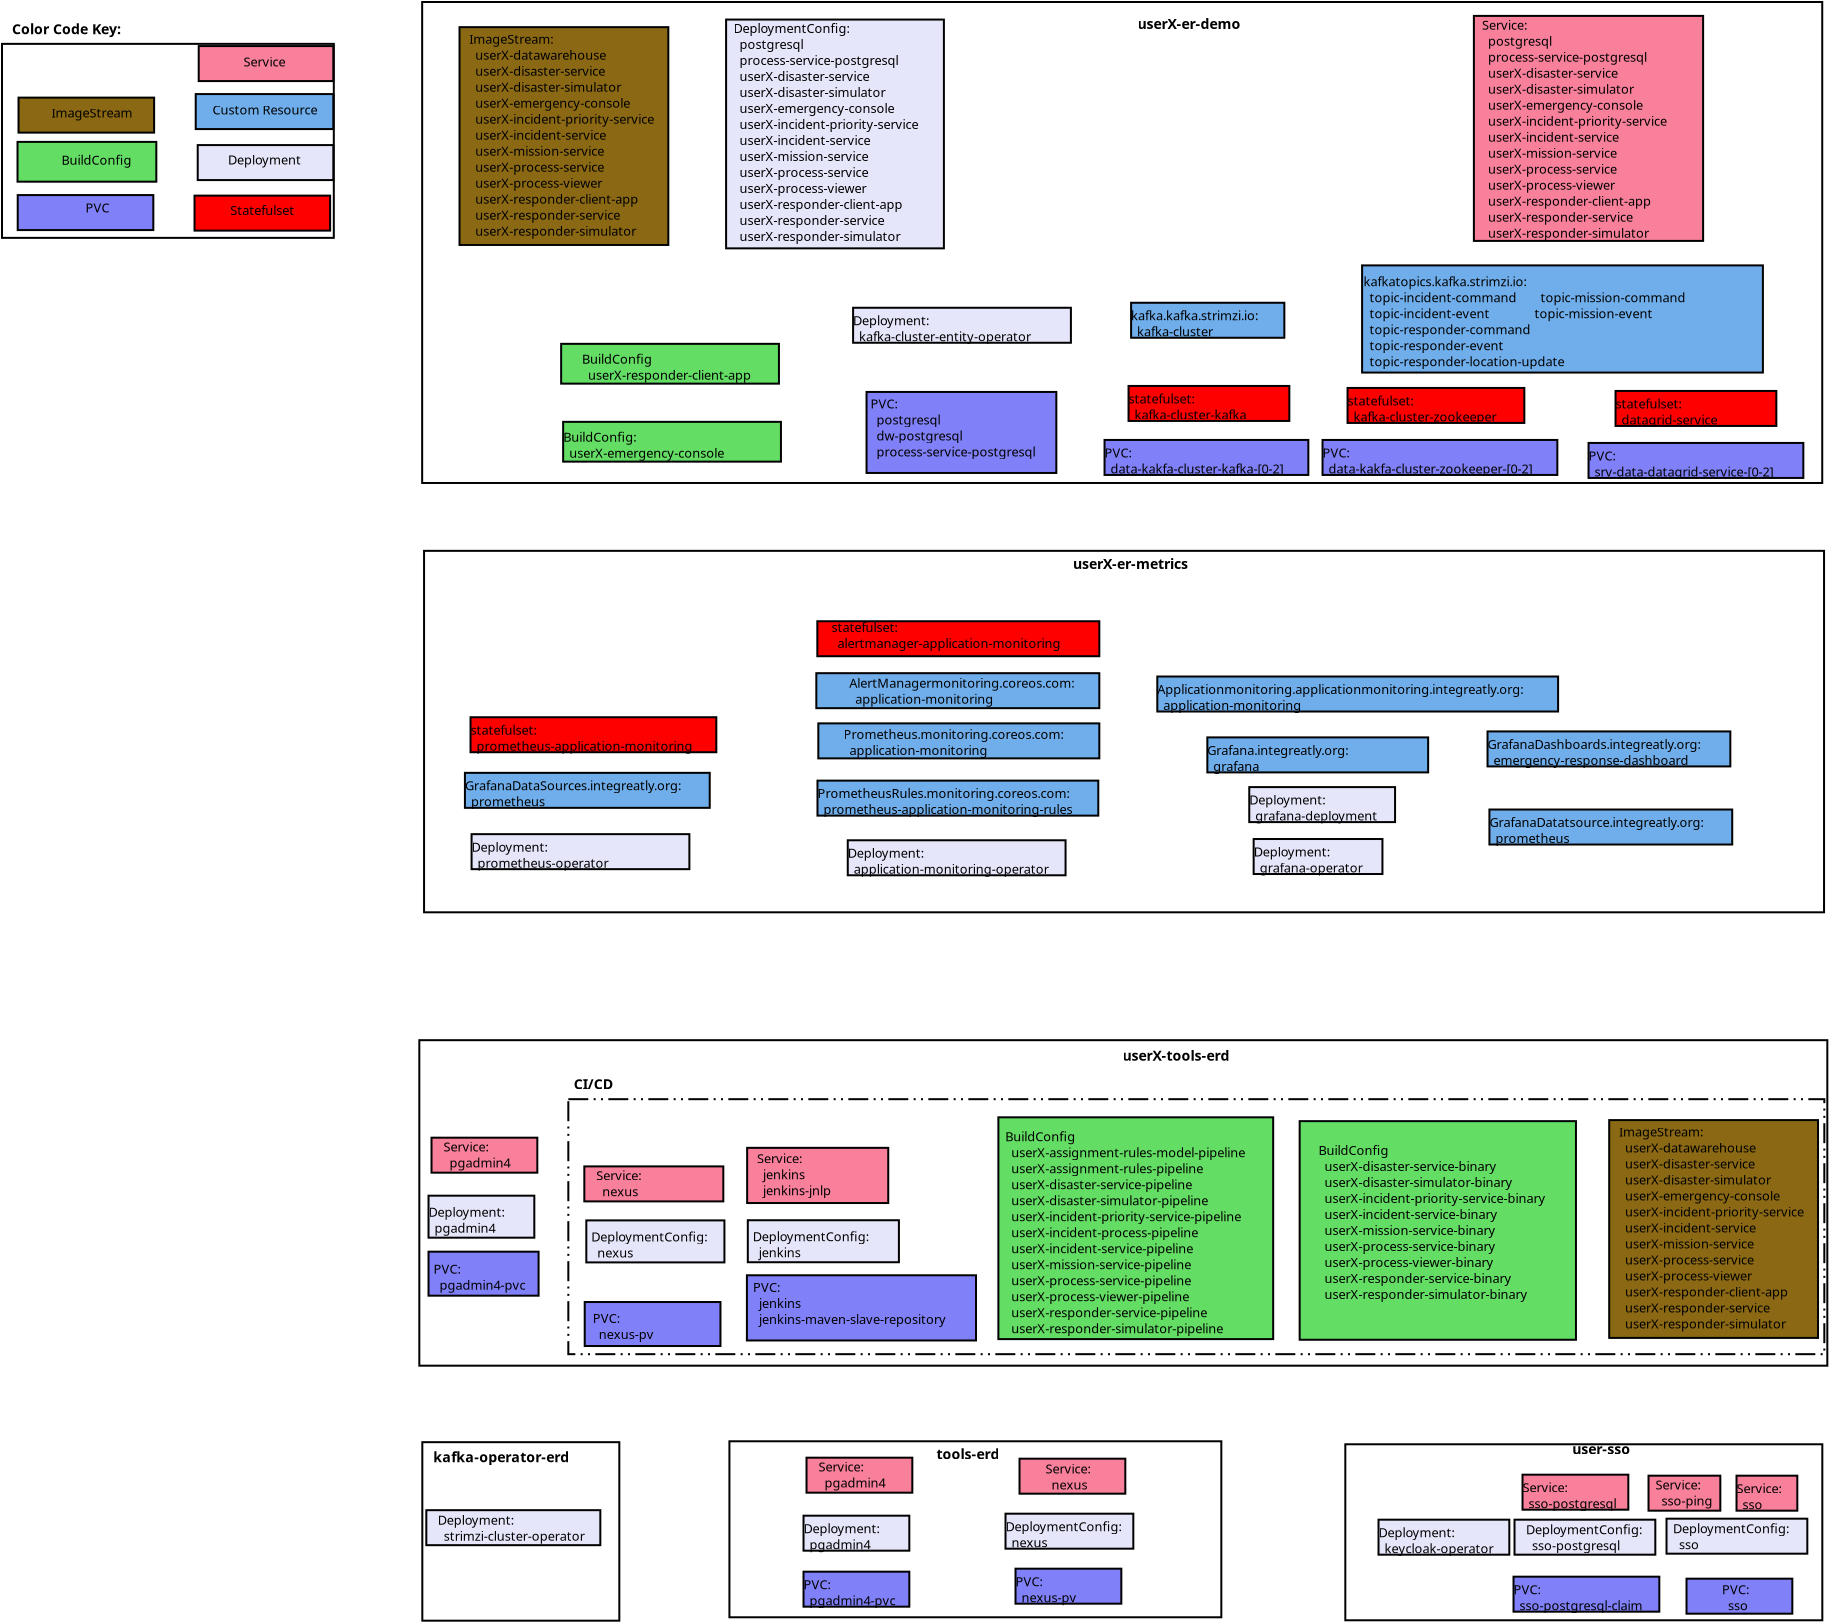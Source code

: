 <?xml version="1.0" encoding="UTF-8"?>
<dia:diagram xmlns:dia="http://www.lysator.liu.se/~alla/dia/">
  <dia:layer name="projects" visible="true" active="true">
    <dia:object type="Standard - Box" version="0" id="O0">
      <dia:attribute name="obj_pos">
        <dia:point val="0,24"/>
      </dia:attribute>
      <dia:attribute name="obj_bb">
        <dia:rectangle val="-0.05,23.95;9.9,32.975"/>
      </dia:attribute>
      <dia:attribute name="elem_corner">
        <dia:point val="0,24"/>
      </dia:attribute>
      <dia:attribute name="elem_width">
        <dia:real val="9.85"/>
      </dia:attribute>
      <dia:attribute name="elem_height">
        <dia:real val="8.925"/>
      </dia:attribute>
      <dia:attribute name="border_width">
        <dia:real val="0.1"/>
      </dia:attribute>
      <dia:attribute name="show_background">
        <dia:boolean val="false"/>
      </dia:attribute>
    </dia:object>
    <dia:object type="Standard - Text" version="1" id="O1">
      <dia:attribute name="obj_pos">
        <dia:point val="0.55,25"/>
      </dia:attribute>
      <dia:attribute name="obj_bb">
        <dia:rectangle val="0.55,24.345;8.123,25.166"/>
      </dia:attribute>
      <dia:attribute name="text">
        <dia:composite type="text">
          <dia:attribute name="string">
            <dia:string>#kafka-operator-erd#</dia:string>
          </dia:attribute>
          <dia:attribute name="font">
            <dia:font family="sans" style="80" name="Helvetica-Bold"/>
          </dia:attribute>
          <dia:attribute name="height">
            <dia:real val="0.882"/>
          </dia:attribute>
          <dia:attribute name="pos">
            <dia:point val="0.55,25"/>
          </dia:attribute>
          <dia:attribute name="color">
            <dia:color val="#000000"/>
          </dia:attribute>
          <dia:attribute name="alignment">
            <dia:enum val="0"/>
          </dia:attribute>
        </dia:composite>
      </dia:attribute>
      <dia:attribute name="valign">
        <dia:enum val="3"/>
      </dia:attribute>
    </dia:object>
    <dia:object type="Standard - Box" version="0" id="O2">
      <dia:attribute name="obj_pos">
        <dia:point val="15.355,23.955"/>
      </dia:attribute>
      <dia:attribute name="obj_bb">
        <dia:rectangle val="15.305,23.905;40,32.805"/>
      </dia:attribute>
      <dia:attribute name="elem_corner">
        <dia:point val="15.355,23.955"/>
      </dia:attribute>
      <dia:attribute name="elem_width">
        <dia:real val="24.595"/>
      </dia:attribute>
      <dia:attribute name="elem_height">
        <dia:real val="8.8"/>
      </dia:attribute>
      <dia:attribute name="border_width">
        <dia:real val="0.1"/>
      </dia:attribute>
      <dia:attribute name="show_background">
        <dia:boolean val="false"/>
      </dia:attribute>
    </dia:object>
    <dia:object type="Standard - Text" version="1" id="O3">
      <dia:attribute name="obj_pos">
        <dia:point val="25.705,24.855"/>
      </dia:attribute>
      <dia:attribute name="obj_bb">
        <dia:rectangle val="25.705,24.2;29.297,25.021"/>
      </dia:attribute>
      <dia:attribute name="text">
        <dia:composite type="text">
          <dia:attribute name="string">
            <dia:string>#tools-erd#</dia:string>
          </dia:attribute>
          <dia:attribute name="font">
            <dia:font family="sans" style="80" name="Helvetica-Bold"/>
          </dia:attribute>
          <dia:attribute name="height">
            <dia:real val="0.882"/>
          </dia:attribute>
          <dia:attribute name="pos">
            <dia:point val="25.705,24.855"/>
          </dia:attribute>
          <dia:attribute name="color">
            <dia:color val="#000000"/>
          </dia:attribute>
          <dia:attribute name="alignment">
            <dia:enum val="0"/>
          </dia:attribute>
        </dia:composite>
      </dia:attribute>
      <dia:attribute name="valign">
        <dia:enum val="3"/>
      </dia:attribute>
    </dia:object>
    <dia:object type="Standard - Box" version="0" id="O4">
      <dia:attribute name="obj_pos">
        <dia:point val="46.15,24.105"/>
      </dia:attribute>
      <dia:attribute name="obj_bb">
        <dia:rectangle val="46.1,24.055;70.05,32.955"/>
      </dia:attribute>
      <dia:attribute name="elem_corner">
        <dia:point val="46.15,24.105"/>
      </dia:attribute>
      <dia:attribute name="elem_width">
        <dia:real val="23.85"/>
      </dia:attribute>
      <dia:attribute name="elem_height">
        <dia:real val="8.8"/>
      </dia:attribute>
      <dia:attribute name="border_width">
        <dia:real val="0.1"/>
      </dia:attribute>
      <dia:attribute name="show_background">
        <dia:boolean val="false"/>
      </dia:attribute>
    </dia:object>
    <dia:object type="Standard - Text" version="1" id="O5">
      <dia:attribute name="obj_pos">
        <dia:point val="57.5,24.605"/>
      </dia:attribute>
      <dia:attribute name="obj_bb">
        <dia:rectangle val="57.5,23.95;60.865,24.771"/>
      </dia:attribute>
      <dia:attribute name="text">
        <dia:composite type="text">
          <dia:attribute name="string">
            <dia:string>#user-sso#</dia:string>
          </dia:attribute>
          <dia:attribute name="font">
            <dia:font family="sans" style="80" name="Helvetica-Bold"/>
          </dia:attribute>
          <dia:attribute name="height">
            <dia:real val="0.882"/>
          </dia:attribute>
          <dia:attribute name="pos">
            <dia:point val="57.5,24.605"/>
          </dia:attribute>
          <dia:attribute name="color">
            <dia:color val="#000000"/>
          </dia:attribute>
          <dia:attribute name="alignment">
            <dia:enum val="0"/>
          </dia:attribute>
        </dia:composite>
      </dia:attribute>
      <dia:attribute name="valign">
        <dia:enum val="3"/>
      </dia:attribute>
    </dia:object>
    <dia:object type="Standard - Box" version="0" id="O6">
      <dia:attribute name="obj_pos">
        <dia:point val="-0.15,3.9"/>
      </dia:attribute>
      <dia:attribute name="obj_bb">
        <dia:rectangle val="-0.2,3.85;70.3,20.225"/>
      </dia:attribute>
      <dia:attribute name="elem_corner">
        <dia:point val="-0.15,3.9"/>
      </dia:attribute>
      <dia:attribute name="elem_width">
        <dia:real val="70.4"/>
      </dia:attribute>
      <dia:attribute name="elem_height">
        <dia:real val="16.275"/>
      </dia:attribute>
      <dia:attribute name="border_width">
        <dia:real val="0.1"/>
      </dia:attribute>
      <dia:attribute name="show_background">
        <dia:boolean val="false"/>
      </dia:attribute>
    </dia:object>
    <dia:object type="Standard - Text" version="1" id="O7">
      <dia:attribute name="obj_pos">
        <dia:point val="35.01,4.93"/>
      </dia:attribute>
      <dia:attribute name="obj_bb">
        <dia:rectangle val="35.01,4.275;41.13,5.096"/>
      </dia:attribute>
      <dia:attribute name="text">
        <dia:composite type="text">
          <dia:attribute name="string">
            <dia:string>#userX-tools-erd#</dia:string>
          </dia:attribute>
          <dia:attribute name="font">
            <dia:font family="sans" style="80" name="Helvetica-Bold"/>
          </dia:attribute>
          <dia:attribute name="height">
            <dia:real val="0.882"/>
          </dia:attribute>
          <dia:attribute name="pos">
            <dia:point val="35.01,4.93"/>
          </dia:attribute>
          <dia:attribute name="color">
            <dia:color val="#000000"/>
          </dia:attribute>
          <dia:attribute name="alignment">
            <dia:enum val="0"/>
          </dia:attribute>
        </dia:composite>
      </dia:attribute>
      <dia:attribute name="valign">
        <dia:enum val="3"/>
      </dia:attribute>
    </dia:object>
    <dia:object type="Standard - Box" version="0" id="O8">
      <dia:attribute name="obj_pos">
        <dia:point val="0.087,-20.567"/>
      </dia:attribute>
      <dia:attribute name="obj_bb">
        <dia:rectangle val="0.037,-20.617;70.135,-2.444"/>
      </dia:attribute>
      <dia:attribute name="elem_corner">
        <dia:point val="0.087,-20.567"/>
      </dia:attribute>
      <dia:attribute name="elem_width">
        <dia:real val="69.999"/>
      </dia:attribute>
      <dia:attribute name="elem_height">
        <dia:real val="18.073"/>
      </dia:attribute>
      <dia:attribute name="border_width">
        <dia:real val="0.1"/>
      </dia:attribute>
      <dia:attribute name="show_background">
        <dia:boolean val="false"/>
      </dia:attribute>
    </dia:object>
    <dia:object type="Standard - Text" version="1" id="O9">
      <dia:attribute name="obj_pos">
        <dia:point val="32.53,-19.656"/>
      </dia:attribute>
      <dia:attribute name="obj_bb">
        <dia:rectangle val="32.53,-20.311;39.152,-19.489"/>
      </dia:attribute>
      <dia:attribute name="text">
        <dia:composite type="text">
          <dia:attribute name="string">
            <dia:string>#userX-er-metrics#</dia:string>
          </dia:attribute>
          <dia:attribute name="font">
            <dia:font family="sans" style="80" name="Helvetica-Bold"/>
          </dia:attribute>
          <dia:attribute name="height">
            <dia:real val="0.882"/>
          </dia:attribute>
          <dia:attribute name="pos">
            <dia:point val="32.53,-19.656"/>
          </dia:attribute>
          <dia:attribute name="color">
            <dia:color val="#000000"/>
          </dia:attribute>
          <dia:attribute name="alignment">
            <dia:enum val="0"/>
          </dia:attribute>
        </dia:composite>
      </dia:attribute>
      <dia:attribute name="valign">
        <dia:enum val="3"/>
      </dia:attribute>
    </dia:object>
    <dia:object type="Standard - Box" version="0" id="O10">
      <dia:attribute name="obj_pos">
        <dia:point val="-0.008,-48.009"/>
      </dia:attribute>
      <dia:attribute name="obj_bb">
        <dia:rectangle val="-0.058,-48.059;70.045,-23.91"/>
      </dia:attribute>
      <dia:attribute name="elem_corner">
        <dia:point val="-0.008,-48.009"/>
      </dia:attribute>
      <dia:attribute name="elem_width">
        <dia:real val="70.004"/>
      </dia:attribute>
      <dia:attribute name="elem_height">
        <dia:real val="24.049"/>
      </dia:attribute>
      <dia:attribute name="border_width">
        <dia:real val="0.1"/>
      </dia:attribute>
      <dia:attribute name="show_background">
        <dia:boolean val="false"/>
      </dia:attribute>
    </dia:object>
    <dia:object type="Standard - Text" version="1" id="O11">
      <dia:attribute name="obj_pos">
        <dia:point val="35.761,-46.663"/>
      </dia:attribute>
      <dia:attribute name="obj_bb">
        <dia:rectangle val="35.761,-47.318;41.609,-46.497"/>
      </dia:attribute>
      <dia:attribute name="text">
        <dia:composite type="text">
          <dia:attribute name="string">
            <dia:string>#userX-er-demo#</dia:string>
          </dia:attribute>
          <dia:attribute name="font">
            <dia:font family="sans" style="80" name="Helvetica-Bold"/>
          </dia:attribute>
          <dia:attribute name="height">
            <dia:real val="0.882"/>
          </dia:attribute>
          <dia:attribute name="pos">
            <dia:point val="35.761,-46.663"/>
          </dia:attribute>
          <dia:attribute name="color">
            <dia:color val="#000000"/>
          </dia:attribute>
          <dia:attribute name="alignment">
            <dia:enum val="0"/>
          </dia:attribute>
        </dia:composite>
      </dia:attribute>
      <dia:attribute name="valign">
        <dia:enum val="3"/>
      </dia:attribute>
    </dia:object>
    <dia:object type="Standard - Box" version="0" id="O12">
      <dia:attribute name="obj_pos">
        <dia:point val="-21.016,-45.916"/>
      </dia:attribute>
      <dia:attribute name="obj_bb">
        <dia:rectangle val="-21.066,-45.966;-4.376,-36.166"/>
      </dia:attribute>
      <dia:attribute name="elem_corner">
        <dia:point val="-21.016,-45.916"/>
      </dia:attribute>
      <dia:attribute name="elem_width">
        <dia:real val="16.59"/>
      </dia:attribute>
      <dia:attribute name="elem_height">
        <dia:real val="9.7"/>
      </dia:attribute>
      <dia:attribute name="border_width">
        <dia:real val="0.1"/>
      </dia:attribute>
      <dia:attribute name="show_background">
        <dia:boolean val="false"/>
      </dia:attribute>
    </dia:object>
    <dia:object type="Standard - Text" version="1" id="O13">
      <dia:attribute name="obj_pos">
        <dia:point val="-20.513,-46.393"/>
      </dia:attribute>
      <dia:attribute name="obj_bb">
        <dia:rectangle val="-20.513,-47.048;-14.205,-46.227"/>
      </dia:attribute>
      <dia:attribute name="text">
        <dia:composite type="text">
          <dia:attribute name="string">
            <dia:string>#Color Code Key:#</dia:string>
          </dia:attribute>
          <dia:attribute name="font">
            <dia:font family="sans" style="80" name="Helvetica-Bold"/>
          </dia:attribute>
          <dia:attribute name="height">
            <dia:real val="0.882"/>
          </dia:attribute>
          <dia:attribute name="pos">
            <dia:point val="-20.513,-46.393"/>
          </dia:attribute>
          <dia:attribute name="color">
            <dia:color val="#000000"/>
          </dia:attribute>
          <dia:attribute name="alignment">
            <dia:enum val="0"/>
          </dia:attribute>
        </dia:composite>
      </dia:attribute>
      <dia:attribute name="valign">
        <dia:enum val="3"/>
      </dia:attribute>
    </dia:object>
  </dia:layer>
  <dia:layer name="KEY" visible="true">
    <dia:object type="Standard - Box" version="0" id="O14">
      <dia:attribute name="obj_pos">
        <dia:point val="-11.23,-40.855"/>
      </dia:attribute>
      <dia:attribute name="obj_bb">
        <dia:rectangle val="-11.28,-40.905;-4.4,-39.055"/>
      </dia:attribute>
      <dia:attribute name="elem_corner">
        <dia:point val="-11.23,-40.855"/>
      </dia:attribute>
      <dia:attribute name="elem_width">
        <dia:real val="6.78"/>
      </dia:attribute>
      <dia:attribute name="elem_height">
        <dia:real val="1.75"/>
      </dia:attribute>
      <dia:attribute name="inner_color">
        <dia:color val="#e6e6fa"/>
      </dia:attribute>
      <dia:attribute name="show_background">
        <dia:boolean val="true"/>
      </dia:attribute>
    </dia:object>
    <dia:object type="Standard - Box" version="0" id="O15">
      <dia:attribute name="obj_pos">
        <dia:point val="-20.23,-38.355"/>
      </dia:attribute>
      <dia:attribute name="obj_bb">
        <dia:rectangle val="-20.28,-38.405;-13.4,-36.555"/>
      </dia:attribute>
      <dia:attribute name="elem_corner">
        <dia:point val="-20.23,-38.355"/>
      </dia:attribute>
      <dia:attribute name="elem_width">
        <dia:real val="6.78"/>
      </dia:attribute>
      <dia:attribute name="elem_height">
        <dia:real val="1.75"/>
      </dia:attribute>
      <dia:attribute name="border_width">
        <dia:real val="0.1"/>
      </dia:attribute>
      <dia:attribute name="inner_color">
        <dia:color val="#8080f8"/>
      </dia:attribute>
      <dia:attribute name="show_background">
        <dia:boolean val="true"/>
      </dia:attribute>
    </dia:object>
    <dia:object type="Standard - Box" version="0" id="O16">
      <dia:attribute name="obj_pos">
        <dia:point val="-11.18,-45.805"/>
      </dia:attribute>
      <dia:attribute name="obj_bb">
        <dia:rectangle val="-11.23,-45.855;-4.4,-44.005"/>
      </dia:attribute>
      <dia:attribute name="elem_corner">
        <dia:point val="-11.18,-45.805"/>
      </dia:attribute>
      <dia:attribute name="elem_width">
        <dia:real val="6.73"/>
      </dia:attribute>
      <dia:attribute name="elem_height">
        <dia:real val="1.75"/>
      </dia:attribute>
      <dia:attribute name="border_width">
        <dia:real val="0.1"/>
      </dia:attribute>
      <dia:attribute name="inner_color">
        <dia:color val="#f8809b"/>
      </dia:attribute>
      <dia:attribute name="show_background">
        <dia:boolean val="true"/>
      </dia:attribute>
    </dia:object>
    <dia:object type="Standard - Box" version="0" id="O17">
      <dia:attribute name="obj_pos">
        <dia:point val="-11.33,-43.405"/>
      </dia:attribute>
      <dia:attribute name="obj_bb">
        <dia:rectangle val="-11.38,-43.455;-4.4,-41.605"/>
      </dia:attribute>
      <dia:attribute name="elem_corner">
        <dia:point val="-11.33,-43.405"/>
      </dia:attribute>
      <dia:attribute name="elem_width">
        <dia:real val="6.88"/>
      </dia:attribute>
      <dia:attribute name="elem_height">
        <dia:real val="1.75"/>
      </dia:attribute>
      <dia:attribute name="inner_color">
        <dia:color val="#6faeeb"/>
      </dia:attribute>
      <dia:attribute name="show_background">
        <dia:boolean val="true"/>
      </dia:attribute>
    </dia:object>
    <dia:object type="Standard - Text" version="1" id="O18">
      <dia:attribute name="obj_pos">
        <dia:point val="-10.49,-42.38"/>
      </dia:attribute>
      <dia:attribute name="obj_bb">
        <dia:rectangle val="-10.49,-42.974;-4.9,-42.229"/>
      </dia:attribute>
      <dia:attribute name="text">
        <dia:composite type="text">
          <dia:attribute name="string">
            <dia:string>#Custom Resource#</dia:string>
          </dia:attribute>
          <dia:attribute name="font">
            <dia:font family="sans" style="0" name="Helvetica"/>
          </dia:attribute>
          <dia:attribute name="height">
            <dia:real val="0.8"/>
          </dia:attribute>
          <dia:attribute name="pos">
            <dia:point val="-10.49,-42.38"/>
          </dia:attribute>
          <dia:attribute name="color">
            <dia:color val="#000000"/>
          </dia:attribute>
          <dia:attribute name="alignment">
            <dia:enum val="0"/>
          </dia:attribute>
        </dia:composite>
      </dia:attribute>
      <dia:attribute name="valign">
        <dia:enum val="3"/>
      </dia:attribute>
    </dia:object>
    <dia:object type="Standard - Text" version="1" id="O19">
      <dia:attribute name="obj_pos">
        <dia:point val="-9.715,-39.88"/>
      </dia:attribute>
      <dia:attribute name="obj_bb">
        <dia:rectangle val="-9.715,-40.474;-5.798,-39.729"/>
      </dia:attribute>
      <dia:attribute name="text">
        <dia:composite type="text">
          <dia:attribute name="string">
            <dia:string>#Deployment#</dia:string>
          </dia:attribute>
          <dia:attribute name="font">
            <dia:font family="sans" style="0" name="Helvetica"/>
          </dia:attribute>
          <dia:attribute name="height">
            <dia:real val="0.8"/>
          </dia:attribute>
          <dia:attribute name="pos">
            <dia:point val="-9.715,-39.88"/>
          </dia:attribute>
          <dia:attribute name="color">
            <dia:color val="#000000"/>
          </dia:attribute>
          <dia:attribute name="alignment">
            <dia:enum val="0"/>
          </dia:attribute>
        </dia:composite>
      </dia:attribute>
      <dia:attribute name="valign">
        <dia:enum val="3"/>
      </dia:attribute>
    </dia:object>
    <dia:object type="Standard - Text" version="1" id="O20">
      <dia:attribute name="obj_pos">
        <dia:point val="-16.84,-37.48"/>
      </dia:attribute>
      <dia:attribute name="obj_bb">
        <dia:rectangle val="-16.84,-38.074;-15.57,-37.329"/>
      </dia:attribute>
      <dia:attribute name="text">
        <dia:composite type="text">
          <dia:attribute name="string">
            <dia:string>#PVC#</dia:string>
          </dia:attribute>
          <dia:attribute name="font">
            <dia:font family="sans" style="0" name="Helvetica"/>
          </dia:attribute>
          <dia:attribute name="height">
            <dia:real val="0.8"/>
          </dia:attribute>
          <dia:attribute name="pos">
            <dia:point val="-16.84,-37.48"/>
          </dia:attribute>
          <dia:attribute name="color">
            <dia:color val="#000000"/>
          </dia:attribute>
          <dia:attribute name="alignment">
            <dia:enum val="0"/>
          </dia:attribute>
        </dia:composite>
      </dia:attribute>
      <dia:attribute name="valign">
        <dia:enum val="3"/>
      </dia:attribute>
      <dia:connections>
        <dia:connection handle="0" to="O15" connection="8"/>
      </dia:connections>
    </dia:object>
    <dia:object type="Standard - Box" version="0" id="O21">
      <dia:attribute name="obj_pos">
        <dia:point val="-20.24,-41.015"/>
      </dia:attribute>
      <dia:attribute name="obj_bb">
        <dia:rectangle val="-20.29,-41.065;-13.25,-38.975"/>
      </dia:attribute>
      <dia:attribute name="elem_corner">
        <dia:point val="-20.24,-41.015"/>
      </dia:attribute>
      <dia:attribute name="elem_width">
        <dia:real val="6.94"/>
      </dia:attribute>
      <dia:attribute name="elem_height">
        <dia:real val="1.99"/>
      </dia:attribute>
      <dia:attribute name="border_width">
        <dia:real val="0.1"/>
      </dia:attribute>
      <dia:attribute name="inner_color">
        <dia:color val="#63dd63"/>
      </dia:attribute>
      <dia:attribute name="show_background">
        <dia:boolean val="true"/>
      </dia:attribute>
    </dia:object>
    <dia:object type="Standard - Text" version="1" id="O22">
      <dia:attribute name="obj_pos">
        <dia:point val="-18.045,-39.87"/>
      </dia:attribute>
      <dia:attribute name="obj_bb">
        <dia:rectangle val="-18.045,-40.464;-14.383,-39.719"/>
      </dia:attribute>
      <dia:attribute name="text">
        <dia:composite type="text">
          <dia:attribute name="string">
            <dia:string>#BuildConfig#</dia:string>
          </dia:attribute>
          <dia:attribute name="font">
            <dia:font family="sans" style="0" name="Helvetica"/>
          </dia:attribute>
          <dia:attribute name="height">
            <dia:real val="0.8"/>
          </dia:attribute>
          <dia:attribute name="pos">
            <dia:point val="-18.045,-39.87"/>
          </dia:attribute>
          <dia:attribute name="color">
            <dia:color val="#000000"/>
          </dia:attribute>
          <dia:attribute name="alignment">
            <dia:enum val="0"/>
          </dia:attribute>
        </dia:composite>
      </dia:attribute>
      <dia:attribute name="valign">
        <dia:enum val="3"/>
      </dia:attribute>
    </dia:object>
    <dia:object type="Standard - Box" version="0" id="O23">
      <dia:attribute name="obj_pos">
        <dia:point val="-20.19,-43.228"/>
      </dia:attribute>
      <dia:attribute name="obj_bb">
        <dia:rectangle val="-20.24,-43.278;-13.36,-41.428"/>
      </dia:attribute>
      <dia:attribute name="elem_corner">
        <dia:point val="-20.19,-43.228"/>
      </dia:attribute>
      <dia:attribute name="elem_width">
        <dia:real val="6.78"/>
      </dia:attribute>
      <dia:attribute name="elem_height">
        <dia:real val="1.75"/>
      </dia:attribute>
      <dia:attribute name="border_width">
        <dia:real val="0.1"/>
      </dia:attribute>
      <dia:attribute name="inner_color">
        <dia:color val="#8b6914"/>
      </dia:attribute>
      <dia:attribute name="show_background">
        <dia:boolean val="true"/>
      </dia:attribute>
    </dia:object>
    <dia:object type="Standard - Text" version="1" id="O24">
      <dia:attribute name="obj_pos">
        <dia:point val="-18.54,-42.234"/>
      </dia:attribute>
      <dia:attribute name="obj_bb">
        <dia:rectangle val="-18.54,-42.828;-14.215,-42.083"/>
      </dia:attribute>
      <dia:attribute name="text">
        <dia:composite type="text">
          <dia:attribute name="string">
            <dia:string>#ImageStream#</dia:string>
          </dia:attribute>
          <dia:attribute name="font">
            <dia:font family="sans" style="0" name="Helvetica"/>
          </dia:attribute>
          <dia:attribute name="height">
            <dia:real val="0.8"/>
          </dia:attribute>
          <dia:attribute name="pos">
            <dia:point val="-18.54,-42.234"/>
          </dia:attribute>
          <dia:attribute name="color">
            <dia:color val="#000000"/>
          </dia:attribute>
          <dia:attribute name="alignment">
            <dia:enum val="0"/>
          </dia:attribute>
        </dia:composite>
      </dia:attribute>
      <dia:attribute name="valign">
        <dia:enum val="3"/>
      </dia:attribute>
    </dia:object>
    <dia:object type="Standard - Box" version="0" id="O25">
      <dia:attribute name="obj_pos">
        <dia:point val="-11.39,-38.328"/>
      </dia:attribute>
      <dia:attribute name="obj_bb">
        <dia:rectangle val="-11.44,-38.378;-4.56,-36.528"/>
      </dia:attribute>
      <dia:attribute name="elem_corner">
        <dia:point val="-11.39,-38.328"/>
      </dia:attribute>
      <dia:attribute name="elem_width">
        <dia:real val="6.78"/>
      </dia:attribute>
      <dia:attribute name="elem_height">
        <dia:real val="1.75"/>
      </dia:attribute>
      <dia:attribute name="border_width">
        <dia:real val="0.1"/>
      </dia:attribute>
      <dia:attribute name="inner_color">
        <dia:color val="#ff0000"/>
      </dia:attribute>
      <dia:attribute name="show_background">
        <dia:boolean val="true"/>
      </dia:attribute>
    </dia:object>
    <dia:object type="Standard - Text" version="1" id="O26">
      <dia:attribute name="obj_pos">
        <dia:point val="-9.6,-37.353"/>
      </dia:attribute>
      <dia:attribute name="obj_bb">
        <dia:rectangle val="-9.6,-37.947;-6.12,-37.202"/>
      </dia:attribute>
      <dia:attribute name="text">
        <dia:composite type="text">
          <dia:attribute name="string">
            <dia:string>#Statefulset#</dia:string>
          </dia:attribute>
          <dia:attribute name="font">
            <dia:font family="sans" style="0" name="Helvetica"/>
          </dia:attribute>
          <dia:attribute name="height">
            <dia:real val="0.8"/>
          </dia:attribute>
          <dia:attribute name="pos">
            <dia:point val="-9.6,-37.353"/>
          </dia:attribute>
          <dia:attribute name="color">
            <dia:color val="#000000"/>
          </dia:attribute>
          <dia:attribute name="alignment">
            <dia:enum val="0"/>
          </dia:attribute>
        </dia:composite>
      </dia:attribute>
      <dia:attribute name="valign">
        <dia:enum val="3"/>
      </dia:attribute>
    </dia:object>
    <dia:object type="Standard - Text" version="1" id="O27">
      <dia:attribute name="obj_pos">
        <dia:point val="-8.94,-44.784"/>
      </dia:attribute>
      <dia:attribute name="obj_bb">
        <dia:rectangle val="-8.94,-45.378;-6.57,-44.633"/>
      </dia:attribute>
      <dia:attribute name="text">
        <dia:composite type="text">
          <dia:attribute name="string">
            <dia:string>#Service#</dia:string>
          </dia:attribute>
          <dia:attribute name="font">
            <dia:font family="sans" style="0" name="Helvetica"/>
          </dia:attribute>
          <dia:attribute name="height">
            <dia:real val="0.8"/>
          </dia:attribute>
          <dia:attribute name="pos">
            <dia:point val="-8.94,-44.784"/>
          </dia:attribute>
          <dia:attribute name="color">
            <dia:color val="#000000"/>
          </dia:attribute>
          <dia:attribute name="alignment">
            <dia:enum val="0"/>
          </dia:attribute>
        </dia:composite>
      </dia:attribute>
      <dia:attribute name="valign">
        <dia:enum val="3"/>
      </dia:attribute>
    </dia:object>
  </dia:layer>
  <dia:layer name="kafka-operator-erd" visible="true">
    <dia:object type="Standard - Box" version="0" id="O28">
      <dia:attribute name="obj_pos">
        <dia:point val="0.2,27.4"/>
      </dia:attribute>
      <dia:attribute name="obj_bb">
        <dia:rectangle val="0.15,27.35;8.95,29.2"/>
      </dia:attribute>
      <dia:attribute name="elem_corner">
        <dia:point val="0.2,27.4"/>
      </dia:attribute>
      <dia:attribute name="elem_width">
        <dia:real val="8.7"/>
      </dia:attribute>
      <dia:attribute name="elem_height">
        <dia:real val="1.75"/>
      </dia:attribute>
      <dia:attribute name="inner_color">
        <dia:color val="#e6e6fa"/>
      </dia:attribute>
      <dia:attribute name="show_background">
        <dia:boolean val="true"/>
      </dia:attribute>
    </dia:object>
    <dia:object type="Standard - Text" version="1" id="O29">
      <dia:attribute name="obj_pos">
        <dia:point val="0.775,28.125"/>
      </dia:attribute>
      <dia:attribute name="obj_bb">
        <dia:rectangle val="0.775,27.531;8.7,29.076"/>
      </dia:attribute>
      <dia:attribute name="text">
        <dia:composite type="text">
          <dia:attribute name="string">
            <dia:string>#Deployment:
  strimzi-cluster-operator#</dia:string>
          </dia:attribute>
          <dia:attribute name="font">
            <dia:font family="sans" style="0" name="Helvetica"/>
          </dia:attribute>
          <dia:attribute name="height">
            <dia:real val="0.8"/>
          </dia:attribute>
          <dia:attribute name="pos">
            <dia:point val="0.775,28.125"/>
          </dia:attribute>
          <dia:attribute name="color">
            <dia:color val="#000000"/>
          </dia:attribute>
          <dia:attribute name="alignment">
            <dia:enum val="0"/>
          </dia:attribute>
        </dia:composite>
      </dia:attribute>
      <dia:attribute name="valign">
        <dia:enum val="3"/>
      </dia:attribute>
    </dia:object>
  </dia:layer>
  <dia:layer name="tools-erd" visible="true">
    <dia:object type="Standard - Box" version="0" id="O30">
      <dia:attribute name="obj_pos">
        <dia:point val="19.06,27.675"/>
      </dia:attribute>
      <dia:attribute name="obj_bb">
        <dia:rectangle val="19.01,27.625;24.4,29.475"/>
      </dia:attribute>
      <dia:attribute name="elem_corner">
        <dia:point val="19.06,27.675"/>
      </dia:attribute>
      <dia:attribute name="elem_width">
        <dia:real val="5.29"/>
      </dia:attribute>
      <dia:attribute name="elem_height">
        <dia:real val="1.75"/>
      </dia:attribute>
      <dia:attribute name="inner_color">
        <dia:color val="#e6e6fa"/>
      </dia:attribute>
      <dia:attribute name="show_background">
        <dia:boolean val="true"/>
      </dia:attribute>
    </dia:object>
    <dia:object type="Standard - Text" version="1" id="O31">
      <dia:attribute name="obj_pos">
        <dia:point val="19.06,28.55"/>
      </dia:attribute>
      <dia:attribute name="obj_bb">
        <dia:rectangle val="19.06,27.956;23.192,29.501"/>
      </dia:attribute>
      <dia:attribute name="text">
        <dia:composite type="text">
          <dia:attribute name="string">
            <dia:string>#Deployment:
  pgadmin4#</dia:string>
          </dia:attribute>
          <dia:attribute name="font">
            <dia:font family="sans" style="0" name="Helvetica"/>
          </dia:attribute>
          <dia:attribute name="height">
            <dia:real val="0.8"/>
          </dia:attribute>
          <dia:attribute name="pos">
            <dia:point val="19.06,28.55"/>
          </dia:attribute>
          <dia:attribute name="color">
            <dia:color val="#000000"/>
          </dia:attribute>
          <dia:attribute name="alignment">
            <dia:enum val="0"/>
          </dia:attribute>
        </dia:composite>
      </dia:attribute>
      <dia:attribute name="valign">
        <dia:enum val="3"/>
      </dia:attribute>
      <dia:connections>
        <dia:connection handle="0" to="O30" connection="3"/>
      </dia:connections>
    </dia:object>
    <dia:object type="Standard - Box" version="0" id="O32">
      <dia:attribute name="obj_pos">
        <dia:point val="29.16,27.575"/>
      </dia:attribute>
      <dia:attribute name="obj_bb">
        <dia:rectangle val="29.11,27.525;35.6,29.375"/>
      </dia:attribute>
      <dia:attribute name="elem_corner">
        <dia:point val="29.16,27.575"/>
      </dia:attribute>
      <dia:attribute name="elem_width">
        <dia:real val="6.39"/>
      </dia:attribute>
      <dia:attribute name="elem_height">
        <dia:real val="1.75"/>
      </dia:attribute>
      <dia:attribute name="inner_color">
        <dia:color val="#e6e6fa"/>
      </dia:attribute>
      <dia:attribute name="show_background">
        <dia:boolean val="true"/>
      </dia:attribute>
    </dia:object>
    <dia:object type="Standard - Text" version="1" id="O33">
      <dia:attribute name="obj_pos">
        <dia:point val="29.16,28.45"/>
      </dia:attribute>
      <dia:attribute name="obj_bb">
        <dia:rectangle val="29.16,27.856;35.347,29.401"/>
      </dia:attribute>
      <dia:attribute name="text">
        <dia:composite type="text">
          <dia:attribute name="string">
            <dia:string>#DeploymentConfig:
  nexus#</dia:string>
          </dia:attribute>
          <dia:attribute name="font">
            <dia:font family="sans" style="0" name="Helvetica"/>
          </dia:attribute>
          <dia:attribute name="height">
            <dia:real val="0.8"/>
          </dia:attribute>
          <dia:attribute name="pos">
            <dia:point val="29.16,28.45"/>
          </dia:attribute>
          <dia:attribute name="color">
            <dia:color val="#000000"/>
          </dia:attribute>
          <dia:attribute name="alignment">
            <dia:enum val="0"/>
          </dia:attribute>
        </dia:composite>
      </dia:attribute>
      <dia:attribute name="valign">
        <dia:enum val="3"/>
      </dia:attribute>
      <dia:connections>
        <dia:connection handle="0" to="O32" connection="3"/>
      </dia:connections>
    </dia:object>
    <dia:object type="Standard - Box" version="0" id="O34">
      <dia:attribute name="obj_pos">
        <dia:point val="19.06,30.475"/>
      </dia:attribute>
      <dia:attribute name="obj_bb">
        <dia:rectangle val="19.01,30.425;24.4,32.275"/>
      </dia:attribute>
      <dia:attribute name="elem_corner">
        <dia:point val="19.06,30.475"/>
      </dia:attribute>
      <dia:attribute name="elem_width">
        <dia:real val="5.29"/>
      </dia:attribute>
      <dia:attribute name="elem_height">
        <dia:real val="1.75"/>
      </dia:attribute>
      <dia:attribute name="border_width">
        <dia:real val="0.1"/>
      </dia:attribute>
      <dia:attribute name="inner_color">
        <dia:color val="#8080f8"/>
      </dia:attribute>
      <dia:attribute name="show_background">
        <dia:boolean val="true"/>
      </dia:attribute>
    </dia:object>
    <dia:object type="Standard - Text" version="1" id="O35">
      <dia:attribute name="obj_pos">
        <dia:point val="19.06,31.35"/>
      </dia:attribute>
      <dia:attribute name="obj_bb">
        <dia:rectangle val="19.06,30.756;24.062,32.301"/>
      </dia:attribute>
      <dia:attribute name="text">
        <dia:composite type="text">
          <dia:attribute name="string">
            <dia:string>#PVC:
  pgadmin4-pvc#</dia:string>
          </dia:attribute>
          <dia:attribute name="font">
            <dia:font family="sans" style="0" name="Helvetica"/>
          </dia:attribute>
          <dia:attribute name="height">
            <dia:real val="0.8"/>
          </dia:attribute>
          <dia:attribute name="pos">
            <dia:point val="19.06,31.35"/>
          </dia:attribute>
          <dia:attribute name="color">
            <dia:color val="#000000"/>
          </dia:attribute>
          <dia:attribute name="alignment">
            <dia:enum val="0"/>
          </dia:attribute>
        </dia:composite>
      </dia:attribute>
      <dia:attribute name="valign">
        <dia:enum val="3"/>
      </dia:attribute>
      <dia:connections>
        <dia:connection handle="0" to="O34" connection="3"/>
      </dia:connections>
    </dia:object>
    <dia:object type="Standard - Box" version="0" id="O36">
      <dia:attribute name="obj_pos">
        <dia:point val="29.66,30.325"/>
      </dia:attribute>
      <dia:attribute name="obj_bb">
        <dia:rectangle val="29.61,30.275;35,32.125"/>
      </dia:attribute>
      <dia:attribute name="elem_corner">
        <dia:point val="29.66,30.325"/>
      </dia:attribute>
      <dia:attribute name="elem_width">
        <dia:real val="5.29"/>
      </dia:attribute>
      <dia:attribute name="elem_height">
        <dia:real val="1.75"/>
      </dia:attribute>
      <dia:attribute name="border_width">
        <dia:real val="0.1"/>
      </dia:attribute>
      <dia:attribute name="inner_color">
        <dia:color val="#8080f8"/>
      </dia:attribute>
      <dia:attribute name="show_background">
        <dia:boolean val="true"/>
      </dia:attribute>
    </dia:object>
    <dia:object type="Standard - Text" version="1" id="O37">
      <dia:attribute name="obj_pos">
        <dia:point val="29.66,31.2"/>
      </dia:attribute>
      <dia:attribute name="obj_bb">
        <dia:rectangle val="29.66,30.606;32.987,32.151"/>
      </dia:attribute>
      <dia:attribute name="text">
        <dia:composite type="text">
          <dia:attribute name="string">
            <dia:string>#PVC:
  nexus-pv#</dia:string>
          </dia:attribute>
          <dia:attribute name="font">
            <dia:font family="sans" style="0" name="Helvetica"/>
          </dia:attribute>
          <dia:attribute name="height">
            <dia:real val="0.8"/>
          </dia:attribute>
          <dia:attribute name="pos">
            <dia:point val="29.66,31.2"/>
          </dia:attribute>
          <dia:attribute name="color">
            <dia:color val="#000000"/>
          </dia:attribute>
          <dia:attribute name="alignment">
            <dia:enum val="0"/>
          </dia:attribute>
        </dia:composite>
      </dia:attribute>
      <dia:attribute name="valign">
        <dia:enum val="3"/>
      </dia:attribute>
      <dia:connections>
        <dia:connection handle="0" to="O36" connection="3"/>
      </dia:connections>
    </dia:object>
    <dia:object type="Standard - Box" version="0" id="O38">
      <dia:attribute name="obj_pos">
        <dia:point val="19.21,24.775"/>
      </dia:attribute>
      <dia:attribute name="obj_bb">
        <dia:rectangle val="19.16,24.725;24.55,26.575"/>
      </dia:attribute>
      <dia:attribute name="elem_corner">
        <dia:point val="19.21,24.775"/>
      </dia:attribute>
      <dia:attribute name="elem_width">
        <dia:real val="5.29"/>
      </dia:attribute>
      <dia:attribute name="elem_height">
        <dia:real val="1.75"/>
      </dia:attribute>
      <dia:attribute name="border_width">
        <dia:real val="0.1"/>
      </dia:attribute>
      <dia:attribute name="inner_color">
        <dia:color val="#f8809b"/>
      </dia:attribute>
      <dia:attribute name="show_background">
        <dia:boolean val="true"/>
      </dia:attribute>
    </dia:object>
    <dia:object type="Standard - Text" version="1" id="O39">
      <dia:attribute name="obj_pos">
        <dia:point val="19.81,25.469"/>
      </dia:attribute>
      <dia:attribute name="obj_bb">
        <dia:rectangle val="19.81,24.875;23.442,26.42"/>
      </dia:attribute>
      <dia:attribute name="text">
        <dia:composite type="text">
          <dia:attribute name="string">
            <dia:string>#Service:
  pgadmin4#</dia:string>
          </dia:attribute>
          <dia:attribute name="font">
            <dia:font family="sans" style="0" name="Helvetica"/>
          </dia:attribute>
          <dia:attribute name="height">
            <dia:real val="0.8"/>
          </dia:attribute>
          <dia:attribute name="pos">
            <dia:point val="19.81,25.469"/>
          </dia:attribute>
          <dia:attribute name="color">
            <dia:color val="#000000"/>
          </dia:attribute>
          <dia:attribute name="alignment">
            <dia:enum val="0"/>
          </dia:attribute>
        </dia:composite>
      </dia:attribute>
      <dia:attribute name="valign">
        <dia:enum val="3"/>
      </dia:attribute>
    </dia:object>
    <dia:object type="Standard - Box" version="0" id="O40">
      <dia:attribute name="obj_pos">
        <dia:point val="29.86,24.825"/>
      </dia:attribute>
      <dia:attribute name="obj_bb">
        <dia:rectangle val="29.81,24.775;35.2,26.625"/>
      </dia:attribute>
      <dia:attribute name="elem_corner">
        <dia:point val="29.86,24.825"/>
      </dia:attribute>
      <dia:attribute name="elem_width">
        <dia:real val="5.29"/>
      </dia:attribute>
      <dia:attribute name="elem_height">
        <dia:real val="1.75"/>
      </dia:attribute>
      <dia:attribute name="border_width">
        <dia:real val="0.1"/>
      </dia:attribute>
      <dia:attribute name="inner_color">
        <dia:color val="#f8809b"/>
      </dia:attribute>
      <dia:attribute name="show_background">
        <dia:boolean val="true"/>
      </dia:attribute>
    </dia:object>
    <dia:object type="Standard - Text" version="1" id="O41">
      <dia:attribute name="obj_pos">
        <dia:point val="31.16,25.569"/>
      </dia:attribute>
      <dia:attribute name="obj_bb">
        <dia:rectangle val="31.16,24.975;33.745,26.52"/>
      </dia:attribute>
      <dia:attribute name="text">
        <dia:composite type="text">
          <dia:attribute name="string">
            <dia:string>#Service:
  nexus#</dia:string>
          </dia:attribute>
          <dia:attribute name="font">
            <dia:font family="sans" style="0" name="Helvetica"/>
          </dia:attribute>
          <dia:attribute name="height">
            <dia:real val="0.8"/>
          </dia:attribute>
          <dia:attribute name="pos">
            <dia:point val="31.16,25.569"/>
          </dia:attribute>
          <dia:attribute name="color">
            <dia:color val="#000000"/>
          </dia:attribute>
          <dia:attribute name="alignment">
            <dia:enum val="0"/>
          </dia:attribute>
        </dia:composite>
      </dia:attribute>
      <dia:attribute name="valign">
        <dia:enum val="3"/>
      </dia:attribute>
    </dia:object>
  </dia:layer>
  <dia:layer name="user-sso" visible="true">
    <dia:object type="Standard - Box" version="0" id="O42">
      <dia:attribute name="obj_pos">
        <dia:point val="47.81,27.875"/>
      </dia:attribute>
      <dia:attribute name="obj_bb">
        <dia:rectangle val="47.76,27.825;54.4,29.675"/>
      </dia:attribute>
      <dia:attribute name="elem_corner">
        <dia:point val="47.81,27.875"/>
      </dia:attribute>
      <dia:attribute name="elem_width">
        <dia:real val="6.54"/>
      </dia:attribute>
      <dia:attribute name="elem_height">
        <dia:real val="1.75"/>
      </dia:attribute>
      <dia:attribute name="inner_color">
        <dia:color val="#e6e6fa"/>
      </dia:attribute>
      <dia:attribute name="show_background">
        <dia:boolean val="true"/>
      </dia:attribute>
    </dia:object>
    <dia:object type="Standard - Text" version="1" id="O43">
      <dia:attribute name="obj_pos">
        <dia:point val="47.81,28.75"/>
      </dia:attribute>
      <dia:attribute name="obj_bb">
        <dia:rectangle val="47.81,28.156;54.02,29.701"/>
      </dia:attribute>
      <dia:attribute name="text">
        <dia:composite type="text">
          <dia:attribute name="string">
            <dia:string>#Deployment:
  keycloak-operator#</dia:string>
          </dia:attribute>
          <dia:attribute name="font">
            <dia:font family="sans" style="0" name="Helvetica"/>
          </dia:attribute>
          <dia:attribute name="height">
            <dia:real val="0.8"/>
          </dia:attribute>
          <dia:attribute name="pos">
            <dia:point val="47.81,28.75"/>
          </dia:attribute>
          <dia:attribute name="color">
            <dia:color val="#000000"/>
          </dia:attribute>
          <dia:attribute name="alignment">
            <dia:enum val="0"/>
          </dia:attribute>
        </dia:composite>
      </dia:attribute>
      <dia:attribute name="valign">
        <dia:enum val="3"/>
      </dia:attribute>
      <dia:connections>
        <dia:connection handle="0" to="O42" connection="3"/>
      </dia:connections>
    </dia:object>
    <dia:object type="Standard - Box" version="0" id="O44">
      <dia:attribute name="obj_pos">
        <dia:point val="54.61,27.875"/>
      </dia:attribute>
      <dia:attribute name="obj_bb">
        <dia:rectangle val="54.56,27.825;61.7,29.675"/>
      </dia:attribute>
      <dia:attribute name="elem_corner">
        <dia:point val="54.61,27.875"/>
      </dia:attribute>
      <dia:attribute name="elem_width">
        <dia:real val="7.04"/>
      </dia:attribute>
      <dia:attribute name="elem_height">
        <dia:real val="1.75"/>
      </dia:attribute>
      <dia:attribute name="inner_color">
        <dia:color val="#e6e6fa"/>
      </dia:attribute>
      <dia:attribute name="show_background">
        <dia:boolean val="true"/>
      </dia:attribute>
    </dia:object>
    <dia:object type="Standard - Text" version="1" id="O45">
      <dia:attribute name="obj_pos">
        <dia:point val="55.185,28.6"/>
      </dia:attribute>
      <dia:attribute name="obj_bb">
        <dia:rectangle val="55.185,28.006;61.373,29.551"/>
      </dia:attribute>
      <dia:attribute name="text">
        <dia:composite type="text">
          <dia:attribute name="string">
            <dia:string>#DeploymentConfig:
  sso-postgresql#</dia:string>
          </dia:attribute>
          <dia:attribute name="font">
            <dia:font family="sans" style="0" name="Helvetica"/>
          </dia:attribute>
          <dia:attribute name="height">
            <dia:real val="0.8"/>
          </dia:attribute>
          <dia:attribute name="pos">
            <dia:point val="55.185,28.6"/>
          </dia:attribute>
          <dia:attribute name="color">
            <dia:color val="#000000"/>
          </dia:attribute>
          <dia:attribute name="alignment">
            <dia:enum val="0"/>
          </dia:attribute>
        </dia:composite>
      </dia:attribute>
      <dia:attribute name="valign">
        <dia:enum val="3"/>
      </dia:attribute>
    </dia:object>
    <dia:object type="Standard - Box" version="0" id="O46">
      <dia:attribute name="obj_pos">
        <dia:point val="62.21,27.825"/>
      </dia:attribute>
      <dia:attribute name="obj_bb">
        <dia:rectangle val="62.16,27.775;69.3,29.625"/>
      </dia:attribute>
      <dia:attribute name="elem_corner">
        <dia:point val="62.21,27.825"/>
      </dia:attribute>
      <dia:attribute name="elem_width">
        <dia:real val="7.04"/>
      </dia:attribute>
      <dia:attribute name="elem_height">
        <dia:real val="1.75"/>
      </dia:attribute>
      <dia:attribute name="inner_color">
        <dia:color val="#e6e6fa"/>
      </dia:attribute>
      <dia:attribute name="show_background">
        <dia:boolean val="true"/>
      </dia:attribute>
    </dia:object>
    <dia:object type="Standard - Text" version="1" id="O47">
      <dia:attribute name="obj_pos">
        <dia:point val="62.535,28.55"/>
      </dia:attribute>
      <dia:attribute name="obj_bb">
        <dia:rectangle val="62.535,27.956;68.722,29.501"/>
      </dia:attribute>
      <dia:attribute name="text">
        <dia:composite type="text">
          <dia:attribute name="string">
            <dia:string>#DeploymentConfig:
  sso#</dia:string>
          </dia:attribute>
          <dia:attribute name="font">
            <dia:font family="sans" style="0" name="Helvetica"/>
          </dia:attribute>
          <dia:attribute name="height">
            <dia:real val="0.8"/>
          </dia:attribute>
          <dia:attribute name="pos">
            <dia:point val="62.535,28.55"/>
          </dia:attribute>
          <dia:attribute name="color">
            <dia:color val="#000000"/>
          </dia:attribute>
          <dia:attribute name="alignment">
            <dia:enum val="0"/>
          </dia:attribute>
        </dia:composite>
      </dia:attribute>
      <dia:attribute name="valign">
        <dia:enum val="3"/>
      </dia:attribute>
    </dia:object>
    <dia:object type="Standard - Box" version="0" id="O48">
      <dia:attribute name="obj_pos">
        <dia:point val="54.56,30.725"/>
      </dia:attribute>
      <dia:attribute name="obj_bb">
        <dia:rectangle val="54.51,30.675;61.9,32.525"/>
      </dia:attribute>
      <dia:attribute name="elem_corner">
        <dia:point val="54.56,30.725"/>
      </dia:attribute>
      <dia:attribute name="elem_width">
        <dia:real val="7.29"/>
      </dia:attribute>
      <dia:attribute name="elem_height">
        <dia:real val="1.75"/>
      </dia:attribute>
      <dia:attribute name="border_width">
        <dia:real val="0.1"/>
      </dia:attribute>
      <dia:attribute name="inner_color">
        <dia:color val="#8080f8"/>
      </dia:attribute>
      <dia:attribute name="show_background">
        <dia:boolean val="true"/>
      </dia:attribute>
    </dia:object>
    <dia:object type="Standard - Text" version="1" id="O49">
      <dia:attribute name="obj_pos">
        <dia:point val="54.56,31.6"/>
      </dia:attribute>
      <dia:attribute name="obj_bb">
        <dia:rectangle val="54.56,31.006;61.568,32.551"/>
      </dia:attribute>
      <dia:attribute name="text">
        <dia:composite type="text">
          <dia:attribute name="string">
            <dia:string>#PVC:
  sso-postgresql-claim#</dia:string>
          </dia:attribute>
          <dia:attribute name="font">
            <dia:font family="sans" style="0" name="Helvetica"/>
          </dia:attribute>
          <dia:attribute name="height">
            <dia:real val="0.8"/>
          </dia:attribute>
          <dia:attribute name="pos">
            <dia:point val="54.56,31.6"/>
          </dia:attribute>
          <dia:attribute name="color">
            <dia:color val="#000000"/>
          </dia:attribute>
          <dia:attribute name="alignment">
            <dia:enum val="0"/>
          </dia:attribute>
        </dia:composite>
      </dia:attribute>
      <dia:attribute name="valign">
        <dia:enum val="3"/>
      </dia:attribute>
      <dia:connections>
        <dia:connection handle="0" to="O48" connection="3"/>
      </dia:connections>
    </dia:object>
    <dia:object type="Standard - Box" version="0" id="O50">
      <dia:attribute name="obj_pos">
        <dia:point val="63.21,30.825"/>
      </dia:attribute>
      <dia:attribute name="obj_bb">
        <dia:rectangle val="63.16,30.775;68.55,32.625"/>
      </dia:attribute>
      <dia:attribute name="elem_corner">
        <dia:point val="63.21,30.825"/>
      </dia:attribute>
      <dia:attribute name="elem_width">
        <dia:real val="5.29"/>
      </dia:attribute>
      <dia:attribute name="elem_height">
        <dia:real val="1.75"/>
      </dia:attribute>
      <dia:attribute name="border_width">
        <dia:real val="0.1"/>
      </dia:attribute>
      <dia:attribute name="inner_color">
        <dia:color val="#8080f8"/>
      </dia:attribute>
      <dia:attribute name="show_background">
        <dia:boolean val="true"/>
      </dia:attribute>
    </dia:object>
    <dia:object type="Standard - Text" version="1" id="O51">
      <dia:attribute name="obj_pos">
        <dia:point val="64.985,31.6"/>
      </dia:attribute>
      <dia:attribute name="obj_bb">
        <dia:rectangle val="64.985,31.006;66.47,32.551"/>
      </dia:attribute>
      <dia:attribute name="text">
        <dia:composite type="text">
          <dia:attribute name="string">
            <dia:string>#PVC:
  sso#</dia:string>
          </dia:attribute>
          <dia:attribute name="font">
            <dia:font family="sans" style="0" name="Helvetica"/>
          </dia:attribute>
          <dia:attribute name="height">
            <dia:real val="0.8"/>
          </dia:attribute>
          <dia:attribute name="pos">
            <dia:point val="64.985,31.6"/>
          </dia:attribute>
          <dia:attribute name="color">
            <dia:color val="#000000"/>
          </dia:attribute>
          <dia:attribute name="alignment">
            <dia:enum val="0"/>
          </dia:attribute>
        </dia:composite>
      </dia:attribute>
      <dia:attribute name="valign">
        <dia:enum val="3"/>
      </dia:attribute>
    </dia:object>
    <dia:object type="Standard - Box" version="0" id="O52">
      <dia:attribute name="obj_pos">
        <dia:point val="55.01,25.625"/>
      </dia:attribute>
      <dia:attribute name="obj_bb">
        <dia:rectangle val="54.96,25.575;60.35,27.425"/>
      </dia:attribute>
      <dia:attribute name="elem_corner">
        <dia:point val="55.01,25.625"/>
      </dia:attribute>
      <dia:attribute name="elem_width">
        <dia:real val="5.29"/>
      </dia:attribute>
      <dia:attribute name="elem_height">
        <dia:real val="1.75"/>
      </dia:attribute>
      <dia:attribute name="border_width">
        <dia:real val="0.1"/>
      </dia:attribute>
      <dia:attribute name="inner_color">
        <dia:color val="#f8809b"/>
      </dia:attribute>
      <dia:attribute name="show_background">
        <dia:boolean val="true"/>
      </dia:attribute>
    </dia:object>
    <dia:object type="Standard - Text" version="1" id="O53">
      <dia:attribute name="obj_pos">
        <dia:point val="55.01,26.5"/>
      </dia:attribute>
      <dia:attribute name="obj_bb">
        <dia:rectangle val="55.01,25.906;60.065,27.451"/>
      </dia:attribute>
      <dia:attribute name="text">
        <dia:composite type="text">
          <dia:attribute name="string">
            <dia:string>#Service:
  sso-postgresql#</dia:string>
          </dia:attribute>
          <dia:attribute name="font">
            <dia:font family="sans" style="0" name="Helvetica"/>
          </dia:attribute>
          <dia:attribute name="height">
            <dia:real val="0.8"/>
          </dia:attribute>
          <dia:attribute name="pos">
            <dia:point val="55.01,26.5"/>
          </dia:attribute>
          <dia:attribute name="color">
            <dia:color val="#000000"/>
          </dia:attribute>
          <dia:attribute name="alignment">
            <dia:enum val="0"/>
          </dia:attribute>
        </dia:composite>
      </dia:attribute>
      <dia:attribute name="valign">
        <dia:enum val="3"/>
      </dia:attribute>
      <dia:connections>
        <dia:connection handle="0" to="O52" connection="3"/>
      </dia:connections>
    </dia:object>
    <dia:object type="Standard - Box" version="0" id="O54">
      <dia:attribute name="obj_pos">
        <dia:point val="65.71,25.675"/>
      </dia:attribute>
      <dia:attribute name="obj_bb">
        <dia:rectangle val="65.66,25.625;68.8,27.475"/>
      </dia:attribute>
      <dia:attribute name="elem_corner">
        <dia:point val="65.71,25.675"/>
      </dia:attribute>
      <dia:attribute name="elem_width">
        <dia:real val="3.04"/>
      </dia:attribute>
      <dia:attribute name="elem_height">
        <dia:real val="1.75"/>
      </dia:attribute>
      <dia:attribute name="border_width">
        <dia:real val="0.1"/>
      </dia:attribute>
      <dia:attribute name="inner_color">
        <dia:color val="#f8809b"/>
      </dia:attribute>
      <dia:attribute name="show_background">
        <dia:boolean val="true"/>
      </dia:attribute>
    </dia:object>
    <dia:object type="Standard - Text" version="1" id="O55">
      <dia:attribute name="obj_pos">
        <dia:point val="65.71,26.55"/>
      </dia:attribute>
      <dia:attribute name="obj_bb">
        <dia:rectangle val="65.71,25.956;68.295,27.501"/>
      </dia:attribute>
      <dia:attribute name="text">
        <dia:composite type="text">
          <dia:attribute name="string">
            <dia:string>#Service:
  sso#</dia:string>
          </dia:attribute>
          <dia:attribute name="font">
            <dia:font family="sans" style="0" name="Helvetica"/>
          </dia:attribute>
          <dia:attribute name="height">
            <dia:real val="0.8"/>
          </dia:attribute>
          <dia:attribute name="pos">
            <dia:point val="65.71,26.55"/>
          </dia:attribute>
          <dia:attribute name="color">
            <dia:color val="#000000"/>
          </dia:attribute>
          <dia:attribute name="alignment">
            <dia:enum val="0"/>
          </dia:attribute>
        </dia:composite>
      </dia:attribute>
      <dia:attribute name="valign">
        <dia:enum val="3"/>
      </dia:attribute>
      <dia:connections>
        <dia:connection handle="0" to="O54" connection="3"/>
      </dia:connections>
    </dia:object>
    <dia:object type="Standard - Box" version="0" id="O56">
      <dia:attribute name="obj_pos">
        <dia:point val="61.31,25.675"/>
      </dia:attribute>
      <dia:attribute name="obj_bb">
        <dia:rectangle val="61.26,25.625;64.95,27.475"/>
      </dia:attribute>
      <dia:attribute name="elem_corner">
        <dia:point val="61.31,25.675"/>
      </dia:attribute>
      <dia:attribute name="elem_width">
        <dia:real val="3.59"/>
      </dia:attribute>
      <dia:attribute name="elem_height">
        <dia:real val="1.75"/>
      </dia:attribute>
      <dia:attribute name="border_width">
        <dia:real val="0.1"/>
      </dia:attribute>
      <dia:attribute name="inner_color">
        <dia:color val="#f8809b"/>
      </dia:attribute>
      <dia:attribute name="show_background">
        <dia:boolean val="true"/>
      </dia:attribute>
    </dia:object>
    <dia:object type="Standard - Text" version="1" id="O57">
      <dia:attribute name="obj_pos">
        <dia:point val="61.66,26.369"/>
      </dia:attribute>
      <dia:attribute name="obj_bb">
        <dia:rectangle val="61.66,25.775;64.76,27.32"/>
      </dia:attribute>
      <dia:attribute name="text">
        <dia:composite type="text">
          <dia:attribute name="string">
            <dia:string>#Service:
  sso-ping#</dia:string>
          </dia:attribute>
          <dia:attribute name="font">
            <dia:font family="sans" style="0" name="Helvetica"/>
          </dia:attribute>
          <dia:attribute name="height">
            <dia:real val="0.8"/>
          </dia:attribute>
          <dia:attribute name="pos">
            <dia:point val="61.66,26.369"/>
          </dia:attribute>
          <dia:attribute name="color">
            <dia:color val="#000000"/>
          </dia:attribute>
          <dia:attribute name="alignment">
            <dia:enum val="0"/>
          </dia:attribute>
        </dia:composite>
      </dia:attribute>
      <dia:attribute name="valign">
        <dia:enum val="3"/>
      </dia:attribute>
    </dia:object>
  </dia:layer>
  <dia:layer name="userX-tools-erd (Binary)" visible="true">
    <dia:object type="Standard - Box" version="0" id="O58">
      <dia:attribute name="obj_pos">
        <dia:point val="0.31,11.675"/>
      </dia:attribute>
      <dia:attribute name="obj_bb">
        <dia:rectangle val="0.26,11.625;5.65,13.825"/>
      </dia:attribute>
      <dia:attribute name="elem_corner">
        <dia:point val="0.31,11.675"/>
      </dia:attribute>
      <dia:attribute name="elem_width">
        <dia:real val="5.29"/>
      </dia:attribute>
      <dia:attribute name="elem_height">
        <dia:real val="2.1"/>
      </dia:attribute>
      <dia:attribute name="inner_color">
        <dia:color val="#e6e6fa"/>
      </dia:attribute>
      <dia:attribute name="show_background">
        <dia:boolean val="true"/>
      </dia:attribute>
    </dia:object>
    <dia:object type="Standard - Text" version="1" id="O59">
      <dia:attribute name="obj_pos">
        <dia:point val="0.31,12.725"/>
      </dia:attribute>
      <dia:attribute name="obj_bb">
        <dia:rectangle val="0.31,12.131;4.442,13.676"/>
      </dia:attribute>
      <dia:attribute name="text">
        <dia:composite type="text">
          <dia:attribute name="string">
            <dia:string>#Deployment:
  pgadmin4#</dia:string>
          </dia:attribute>
          <dia:attribute name="font">
            <dia:font family="sans" style="0" name="Helvetica"/>
          </dia:attribute>
          <dia:attribute name="height">
            <dia:real val="0.8"/>
          </dia:attribute>
          <dia:attribute name="pos">
            <dia:point val="0.31,12.725"/>
          </dia:attribute>
          <dia:attribute name="color">
            <dia:color val="#000000"/>
          </dia:attribute>
          <dia:attribute name="alignment">
            <dia:enum val="0"/>
          </dia:attribute>
        </dia:composite>
      </dia:attribute>
      <dia:attribute name="valign">
        <dia:enum val="3"/>
      </dia:attribute>
      <dia:connections>
        <dia:connection handle="0" to="O58" connection="3"/>
      </dia:connections>
    </dia:object>
    <dia:object type="Standard - Box" version="0" id="O60">
      <dia:attribute name="obj_pos">
        <dia:point val="0.31,14.475"/>
      </dia:attribute>
      <dia:attribute name="obj_bb">
        <dia:rectangle val="0.26,14.425;5.863,16.725"/>
      </dia:attribute>
      <dia:attribute name="elem_corner">
        <dia:point val="0.31,14.475"/>
      </dia:attribute>
      <dia:attribute name="elem_width">
        <dia:real val="5.503"/>
      </dia:attribute>
      <dia:attribute name="elem_height">
        <dia:real val="2.2"/>
      </dia:attribute>
      <dia:attribute name="border_width">
        <dia:real val="0.1"/>
      </dia:attribute>
      <dia:attribute name="inner_color">
        <dia:color val="#8080f8"/>
      </dia:attribute>
      <dia:attribute name="show_background">
        <dia:boolean val="true"/>
      </dia:attribute>
    </dia:object>
    <dia:object type="Standard - Text" version="1" id="O61">
      <dia:attribute name="obj_pos">
        <dia:point val="0.56,15.575"/>
      </dia:attribute>
      <dia:attribute name="obj_bb">
        <dia:rectangle val="0.56,14.981;5.562,16.526"/>
      </dia:attribute>
      <dia:attribute name="text">
        <dia:composite type="text">
          <dia:attribute name="string">
            <dia:string>#PVC:
  pgadmin4-pvc#</dia:string>
          </dia:attribute>
          <dia:attribute name="font">
            <dia:font family="sans" style="0" name="Helvetica"/>
          </dia:attribute>
          <dia:attribute name="height">
            <dia:real val="0.8"/>
          </dia:attribute>
          <dia:attribute name="pos">
            <dia:point val="0.56,15.575"/>
          </dia:attribute>
          <dia:attribute name="color">
            <dia:color val="#000000"/>
          </dia:attribute>
          <dia:attribute name="alignment">
            <dia:enum val="0"/>
          </dia:attribute>
        </dia:composite>
      </dia:attribute>
      <dia:attribute name="valign">
        <dia:enum val="3"/>
      </dia:attribute>
    </dia:object>
    <dia:object type="Standard - Box" version="0" id="O62">
      <dia:attribute name="obj_pos">
        <dia:point val="0.46,8.775"/>
      </dia:attribute>
      <dia:attribute name="obj_bb">
        <dia:rectangle val="0.41,8.725;5.8,10.575"/>
      </dia:attribute>
      <dia:attribute name="elem_corner">
        <dia:point val="0.46,8.775"/>
      </dia:attribute>
      <dia:attribute name="elem_width">
        <dia:real val="5.29"/>
      </dia:attribute>
      <dia:attribute name="elem_height">
        <dia:real val="1.75"/>
      </dia:attribute>
      <dia:attribute name="border_width">
        <dia:real val="0.1"/>
      </dia:attribute>
      <dia:attribute name="inner_color">
        <dia:color val="#f8809b"/>
      </dia:attribute>
      <dia:attribute name="show_background">
        <dia:boolean val="true"/>
      </dia:attribute>
    </dia:object>
    <dia:object type="Standard - Text" version="1" id="O63">
      <dia:attribute name="obj_pos">
        <dia:point val="1.06,9.469"/>
      </dia:attribute>
      <dia:attribute name="obj_bb">
        <dia:rectangle val="1.06,8.875;4.692,10.42"/>
      </dia:attribute>
      <dia:attribute name="text">
        <dia:composite type="text">
          <dia:attribute name="string">
            <dia:string>#Service:
  pgadmin4#</dia:string>
          </dia:attribute>
          <dia:attribute name="font">
            <dia:font family="sans" style="0" name="Helvetica"/>
          </dia:attribute>
          <dia:attribute name="height">
            <dia:real val="0.8"/>
          </dia:attribute>
          <dia:attribute name="pos">
            <dia:point val="1.06,9.469"/>
          </dia:attribute>
          <dia:attribute name="color">
            <dia:color val="#000000"/>
          </dia:attribute>
          <dia:attribute name="alignment">
            <dia:enum val="0"/>
          </dia:attribute>
        </dia:composite>
      </dia:attribute>
      <dia:attribute name="valign">
        <dia:enum val="3"/>
      </dia:attribute>
    </dia:object>
  </dia:layer>
  <dia:layer name="userX-tools-erd (CI/CD)" visible="true">
    <dia:object type="Standard - Box" version="0" id="O64">
      <dia:attribute name="obj_pos">
        <dia:point val="28.803,7.757"/>
      </dia:attribute>
      <dia:attribute name="obj_bb">
        <dia:rectangle val="28.753,7.707;42.593,18.897"/>
      </dia:attribute>
      <dia:attribute name="elem_corner">
        <dia:point val="28.803,7.757"/>
      </dia:attribute>
      <dia:attribute name="elem_width">
        <dia:real val="13.74"/>
      </dia:attribute>
      <dia:attribute name="elem_height">
        <dia:real val="11.09"/>
      </dia:attribute>
      <dia:attribute name="border_width">
        <dia:real val="0.1"/>
      </dia:attribute>
      <dia:attribute name="inner_color">
        <dia:color val="#63dd63"/>
      </dia:attribute>
      <dia:attribute name="show_background">
        <dia:boolean val="true"/>
      </dia:attribute>
    </dia:object>
    <dia:object type="Standard - Text" version="1" id="O65">
      <dia:attribute name="obj_pos">
        <dia:point val="29.148,8.952"/>
      </dia:attribute>
      <dia:attribute name="obj_bb">
        <dia:rectangle val="29.148,8.358;42.106,18.703"/>
      </dia:attribute>
      <dia:attribute name="text">
        <dia:composite type="text">
          <dia:attribute name="string">
            <dia:string>#BuildConfig
  userX-assignment-rules-model-pipeline
  userX-assignment-rules-pipeline
  userX-disaster-service-pipeline
  userX-disaster-simulator-pipeline
  userX-incident-priority-service-pipeline
  userX-incident-process-pipeline
  userX-incident-service-pipeline
  userX-mission-service-pipeline
  userX-process-service-pipeline
  userX-process-viewer-pipeline
  userX-responder-service-pipeline
  userX-responder-simulator-pipeline #</dia:string>
          </dia:attribute>
          <dia:attribute name="font">
            <dia:font family="sans" style="0" name="Helvetica"/>
          </dia:attribute>
          <dia:attribute name="height">
            <dia:real val="0.8"/>
          </dia:attribute>
          <dia:attribute name="pos">
            <dia:point val="29.148,8.952"/>
          </dia:attribute>
          <dia:attribute name="color">
            <dia:color val="#000000"/>
          </dia:attribute>
          <dia:attribute name="alignment">
            <dia:enum val="0"/>
          </dia:attribute>
        </dia:composite>
      </dia:attribute>
      <dia:attribute name="valign">
        <dia:enum val="3"/>
      </dia:attribute>
    </dia:object>
    <dia:object type="Standard - Box" version="0" id="O66">
      <dia:attribute name="obj_pos">
        <dia:point val="43.867,7.948"/>
      </dia:attribute>
      <dia:attribute name="obj_bb">
        <dia:rectangle val="43.817,7.898;57.732,18.929"/>
      </dia:attribute>
      <dia:attribute name="elem_corner">
        <dia:point val="43.867,7.948"/>
      </dia:attribute>
      <dia:attribute name="elem_width">
        <dia:real val="13.815"/>
      </dia:attribute>
      <dia:attribute name="elem_height">
        <dia:real val="10.931"/>
      </dia:attribute>
      <dia:attribute name="border_width">
        <dia:real val="0.1"/>
      </dia:attribute>
      <dia:attribute name="inner_color">
        <dia:color val="#63dd63"/>
      </dia:attribute>
      <dia:attribute name="show_background">
        <dia:boolean val="true"/>
      </dia:attribute>
    </dia:object>
    <dia:object type="Standard - Text" version="1" id="O67">
      <dia:attribute name="obj_pos">
        <dia:point val="44.812,9.643"/>
      </dia:attribute>
      <dia:attribute name="obj_bb">
        <dia:rectangle val="44.812,9.049;57.127,16.994"/>
      </dia:attribute>
      <dia:attribute name="text">
        <dia:composite type="text">
          <dia:attribute name="string">
            <dia:string>#BuildConfig
  userX-disaster-service-binary
  userX-disaster-simulator-binary
  userX-incident-priority-service-binary
  userX-incident-service-binary
  userX-mission-service-binary
  userX-process-service-binary
  userX-process-viewer-binary
  userX-responder-service-binary
  userX-responder-simulator-binary #</dia:string>
          </dia:attribute>
          <dia:attribute name="font">
            <dia:font family="sans" style="0" name="Helvetica"/>
          </dia:attribute>
          <dia:attribute name="height">
            <dia:real val="0.8"/>
          </dia:attribute>
          <dia:attribute name="pos">
            <dia:point val="44.812,9.643"/>
          </dia:attribute>
          <dia:attribute name="color">
            <dia:color val="#000000"/>
          </dia:attribute>
          <dia:attribute name="alignment">
            <dia:enum val="0"/>
          </dia:attribute>
        </dia:composite>
      </dia:attribute>
      <dia:attribute name="valign">
        <dia:enum val="3"/>
      </dia:attribute>
    </dia:object>
    <dia:object type="Standard - Box" version="0" id="O68">
      <dia:attribute name="obj_pos">
        <dia:point val="16.229,15.655"/>
      </dia:attribute>
      <dia:attribute name="obj_bb">
        <dia:rectangle val="16.179,15.605;27.734,18.965"/>
      </dia:attribute>
      <dia:attribute name="elem_corner">
        <dia:point val="16.229,15.655"/>
      </dia:attribute>
      <dia:attribute name="elem_width">
        <dia:real val="11.455"/>
      </dia:attribute>
      <dia:attribute name="elem_height">
        <dia:real val="3.26"/>
      </dia:attribute>
      <dia:attribute name="border_width">
        <dia:real val="0.1"/>
      </dia:attribute>
      <dia:attribute name="inner_color">
        <dia:color val="#8080f8"/>
      </dia:attribute>
      <dia:attribute name="show_background">
        <dia:boolean val="true"/>
      </dia:attribute>
    </dia:object>
    <dia:object type="Standard - Text" version="1" id="O69">
      <dia:attribute name="obj_pos">
        <dia:point val="16.529,16.485"/>
      </dia:attribute>
      <dia:attribute name="obj_bb">
        <dia:rectangle val="16.529,15.891;26.999,18.236"/>
      </dia:attribute>
      <dia:attribute name="text">
        <dia:composite type="text">
          <dia:attribute name="string">
            <dia:string>#PVC:
  jenkins
  jenkins-maven-slave-repository#</dia:string>
          </dia:attribute>
          <dia:attribute name="font">
            <dia:font family="sans" style="0" name="Helvetica"/>
          </dia:attribute>
          <dia:attribute name="height">
            <dia:real val="0.8"/>
          </dia:attribute>
          <dia:attribute name="pos">
            <dia:point val="16.529,16.485"/>
          </dia:attribute>
          <dia:attribute name="color">
            <dia:color val="#000000"/>
          </dia:attribute>
          <dia:attribute name="alignment">
            <dia:enum val="0"/>
          </dia:attribute>
        </dia:composite>
      </dia:attribute>
      <dia:attribute name="valign">
        <dia:enum val="3"/>
      </dia:attribute>
    </dia:object>
    <dia:object type="Standard - Box" version="0" id="O70">
      <dia:attribute name="obj_pos">
        <dia:point val="16.274,12.903"/>
      </dia:attribute>
      <dia:attribute name="obj_bb">
        <dia:rectangle val="16.224,12.853;23.879,15.053"/>
      </dia:attribute>
      <dia:attribute name="elem_corner">
        <dia:point val="16.274,12.903"/>
      </dia:attribute>
      <dia:attribute name="elem_width">
        <dia:real val="7.555"/>
      </dia:attribute>
      <dia:attribute name="elem_height">
        <dia:real val="2.1"/>
      </dia:attribute>
      <dia:attribute name="inner_color">
        <dia:color val="#e6e6fa"/>
      </dia:attribute>
      <dia:attribute name="show_background">
        <dia:boolean val="true"/>
      </dia:attribute>
    </dia:object>
    <dia:object type="Standard - Text" version="1" id="O71">
      <dia:attribute name="obj_pos">
        <dia:point val="16.524,13.953"/>
      </dia:attribute>
      <dia:attribute name="obj_bb">
        <dia:rectangle val="16.524,13.359;22.712,14.904"/>
      </dia:attribute>
      <dia:attribute name="text">
        <dia:composite type="text">
          <dia:attribute name="string">
            <dia:string>#DeploymentConfig:
  jenkins#</dia:string>
          </dia:attribute>
          <dia:attribute name="font">
            <dia:font family="sans" style="0" name="Helvetica"/>
          </dia:attribute>
          <dia:attribute name="height">
            <dia:real val="0.8"/>
          </dia:attribute>
          <dia:attribute name="pos">
            <dia:point val="16.524,13.953"/>
          </dia:attribute>
          <dia:attribute name="color">
            <dia:color val="#000000"/>
          </dia:attribute>
          <dia:attribute name="alignment">
            <dia:enum val="0"/>
          </dia:attribute>
        </dia:composite>
      </dia:attribute>
      <dia:attribute name="valign">
        <dia:enum val="3"/>
      </dia:attribute>
    </dia:object>
    <dia:object type="Standard - Box" version="0" id="O72">
      <dia:attribute name="obj_pos">
        <dia:point val="16.241,9.283"/>
      </dia:attribute>
      <dia:attribute name="obj_bb">
        <dia:rectangle val="16.191,9.233;23.346,12.093"/>
      </dia:attribute>
      <dia:attribute name="elem_corner">
        <dia:point val="16.241,9.283"/>
      </dia:attribute>
      <dia:attribute name="elem_width">
        <dia:real val="7.055"/>
      </dia:attribute>
      <dia:attribute name="elem_height">
        <dia:real val="2.76"/>
      </dia:attribute>
      <dia:attribute name="border_width">
        <dia:real val="0.1"/>
      </dia:attribute>
      <dia:attribute name="inner_color">
        <dia:color val="#f8809b"/>
      </dia:attribute>
      <dia:attribute name="show_background">
        <dia:boolean val="true"/>
      </dia:attribute>
    </dia:object>
    <dia:object type="Standard - Text" version="1" id="O73">
      <dia:attribute name="obj_pos">
        <dia:point val="16.735,10.048"/>
      </dia:attribute>
      <dia:attribute name="obj_bb">
        <dia:rectangle val="16.735,9.454;20.8,11.799"/>
      </dia:attribute>
      <dia:attribute name="text">
        <dia:composite type="text">
          <dia:attribute name="string">
            <dia:string>#Service:
  jenkins
  jenkins-jnlp#</dia:string>
          </dia:attribute>
          <dia:attribute name="font">
            <dia:font family="sans" style="0" name="Helvetica"/>
          </dia:attribute>
          <dia:attribute name="height">
            <dia:real val="0.8"/>
          </dia:attribute>
          <dia:attribute name="pos">
            <dia:point val="16.735,10.048"/>
          </dia:attribute>
          <dia:attribute name="color">
            <dia:color val="#000000"/>
          </dia:attribute>
          <dia:attribute name="alignment">
            <dia:enum val="0"/>
          </dia:attribute>
        </dia:composite>
      </dia:attribute>
      <dia:attribute name="valign">
        <dia:enum val="3"/>
      </dia:attribute>
    </dia:object>
    <dia:object type="Standard - Box" version="0" id="O74">
      <dia:attribute name="obj_pos">
        <dia:point val="8.12,16.992"/>
      </dia:attribute>
      <dia:attribute name="obj_bb">
        <dia:rectangle val="8.07,16.942;14.958,19.242"/>
      </dia:attribute>
      <dia:attribute name="elem_corner">
        <dia:point val="8.12,16.992"/>
      </dia:attribute>
      <dia:attribute name="elem_width">
        <dia:real val="6.787"/>
      </dia:attribute>
      <dia:attribute name="elem_height">
        <dia:real val="2.2"/>
      </dia:attribute>
      <dia:attribute name="border_width">
        <dia:real val="0.1"/>
      </dia:attribute>
      <dia:attribute name="inner_color">
        <dia:color val="#8080f8"/>
      </dia:attribute>
      <dia:attribute name="show_background">
        <dia:boolean val="true"/>
      </dia:attribute>
    </dia:object>
    <dia:object type="Standard - Text" version="1" id="O75">
      <dia:attribute name="obj_pos">
        <dia:point val="8.52,18.042"/>
      </dia:attribute>
      <dia:attribute name="obj_bb">
        <dia:rectangle val="8.52,17.448;11.848,18.993"/>
      </dia:attribute>
      <dia:attribute name="text">
        <dia:composite type="text">
          <dia:attribute name="string">
            <dia:string>#PVC:
  nexus-pv#</dia:string>
          </dia:attribute>
          <dia:attribute name="font">
            <dia:font family="sans" style="0" name="Helvetica"/>
          </dia:attribute>
          <dia:attribute name="height">
            <dia:real val="0.8"/>
          </dia:attribute>
          <dia:attribute name="pos">
            <dia:point val="8.52,18.042"/>
          </dia:attribute>
          <dia:attribute name="color">
            <dia:color val="#000000"/>
          </dia:attribute>
          <dia:attribute name="alignment">
            <dia:enum val="0"/>
          </dia:attribute>
        </dia:composite>
      </dia:attribute>
      <dia:attribute name="valign">
        <dia:enum val="3"/>
      </dia:attribute>
    </dia:object>
    <dia:object type="Standard - Box" version="0" id="O76">
      <dia:attribute name="obj_pos">
        <dia:point val="8.2,12.911"/>
      </dia:attribute>
      <dia:attribute name="obj_bb">
        <dia:rectangle val="8.15,12.861;15.155,15.061"/>
      </dia:attribute>
      <dia:attribute name="elem_corner">
        <dia:point val="8.2,12.911"/>
      </dia:attribute>
      <dia:attribute name="elem_width">
        <dia:real val="6.905"/>
      </dia:attribute>
      <dia:attribute name="elem_height">
        <dia:real val="2.1"/>
      </dia:attribute>
      <dia:attribute name="inner_color">
        <dia:color val="#e6e6fa"/>
      </dia:attribute>
      <dia:attribute name="show_background">
        <dia:boolean val="true"/>
      </dia:attribute>
    </dia:object>
    <dia:object type="Standard - Text" version="1" id="O77">
      <dia:attribute name="obj_pos">
        <dia:point val="8.45,13.961"/>
      </dia:attribute>
      <dia:attribute name="obj_bb">
        <dia:rectangle val="8.45,13.367;14.637,14.912"/>
      </dia:attribute>
      <dia:attribute name="text">
        <dia:composite type="text">
          <dia:attribute name="string">
            <dia:string>#DeploymentConfig:
  nexus#</dia:string>
          </dia:attribute>
          <dia:attribute name="font">
            <dia:font family="sans" style="0" name="Helvetica"/>
          </dia:attribute>
          <dia:attribute name="height">
            <dia:real val="0.8"/>
          </dia:attribute>
          <dia:attribute name="pos">
            <dia:point val="8.45,13.961"/>
          </dia:attribute>
          <dia:attribute name="color">
            <dia:color val="#000000"/>
          </dia:attribute>
          <dia:attribute name="alignment">
            <dia:enum val="0"/>
          </dia:attribute>
        </dia:composite>
      </dia:attribute>
      <dia:attribute name="valign">
        <dia:enum val="3"/>
      </dia:attribute>
    </dia:object>
    <dia:object type="Standard - Box" version="0" id="O78">
      <dia:attribute name="obj_pos">
        <dia:point val="8.1,10.211"/>
      </dia:attribute>
      <dia:attribute name="obj_bb">
        <dia:rectangle val="8.05,10.161;15.099,12.011"/>
      </dia:attribute>
      <dia:attribute name="elem_corner">
        <dia:point val="8.1,10.211"/>
      </dia:attribute>
      <dia:attribute name="elem_width">
        <dia:real val="6.95"/>
      </dia:attribute>
      <dia:attribute name="elem_height">
        <dia:real val="1.75"/>
      </dia:attribute>
      <dia:attribute name="border_width">
        <dia:real val="0.1"/>
      </dia:attribute>
      <dia:attribute name="inner_color">
        <dia:color val="#f8809b"/>
      </dia:attribute>
      <dia:attribute name="show_background">
        <dia:boolean val="true"/>
      </dia:attribute>
    </dia:object>
    <dia:object type="Standard - Text" version="1" id="O79">
      <dia:attribute name="obj_pos">
        <dia:point val="8.7,10.905"/>
      </dia:attribute>
      <dia:attribute name="obj_bb">
        <dia:rectangle val="8.7,10.311;11.285,11.856"/>
      </dia:attribute>
      <dia:attribute name="text">
        <dia:composite type="text">
          <dia:attribute name="string">
            <dia:string>#Service:
  nexus#</dia:string>
          </dia:attribute>
          <dia:attribute name="font">
            <dia:font family="sans" style="0" name="Helvetica"/>
          </dia:attribute>
          <dia:attribute name="height">
            <dia:real val="0.8"/>
          </dia:attribute>
          <dia:attribute name="pos">
            <dia:point val="8.7,10.905"/>
          </dia:attribute>
          <dia:attribute name="color">
            <dia:color val="#000000"/>
          </dia:attribute>
          <dia:attribute name="alignment">
            <dia:enum val="0"/>
          </dia:attribute>
        </dia:composite>
      </dia:attribute>
      <dia:attribute name="valign">
        <dia:enum val="3"/>
      </dia:attribute>
    </dia:object>
    <dia:object type="Standard - Box" version="0" id="O80">
      <dia:attribute name="obj_pos">
        <dia:point val="59.344,7.896"/>
      </dia:attribute>
      <dia:attribute name="obj_bb">
        <dia:rectangle val="59.294,7.846;69.834,18.836"/>
      </dia:attribute>
      <dia:attribute name="elem_corner">
        <dia:point val="59.344,7.896"/>
      </dia:attribute>
      <dia:attribute name="elem_width">
        <dia:real val="10.44"/>
      </dia:attribute>
      <dia:attribute name="elem_height">
        <dia:real val="10.89"/>
      </dia:attribute>
      <dia:attribute name="border_width">
        <dia:real val="0.1"/>
      </dia:attribute>
      <dia:attribute name="inner_color">
        <dia:color val="#8b6914"/>
      </dia:attribute>
      <dia:attribute name="show_background">
        <dia:boolean val="true"/>
      </dia:attribute>
    </dia:object>
    <dia:object type="Standard - Text" version="1" id="O81">
      <dia:attribute name="obj_pos">
        <dia:point val="59.834,8.721"/>
      </dia:attribute>
      <dia:attribute name="obj_bb">
        <dia:rectangle val="59.834,8.127;69.894,18.472"/>
      </dia:attribute>
      <dia:attribute name="text">
        <dia:composite type="text">
          <dia:attribute name="string">
            <dia:string>#ImageStream:
  userX-datawarehouse
  userX-disaster-service
  userX-disaster-simulator
  userX-emergency-console
  userX-incident-priority-service
  userX-incident-service
  userX-mission-service
  userX-process-service
  userX-process-viewer
  userX-responder-client-app
  userX-responder-service
  userX-responder-simulator#</dia:string>
          </dia:attribute>
          <dia:attribute name="font">
            <dia:font family="sans" style="0" name="Helvetica"/>
          </dia:attribute>
          <dia:attribute name="height">
            <dia:real val="0.8"/>
          </dia:attribute>
          <dia:attribute name="pos">
            <dia:point val="59.834,8.721"/>
          </dia:attribute>
          <dia:attribute name="color">
            <dia:color val="#000000"/>
          </dia:attribute>
          <dia:attribute name="alignment">
            <dia:enum val="0"/>
          </dia:attribute>
        </dia:composite>
      </dia:attribute>
      <dia:attribute name="valign">
        <dia:enum val="3"/>
      </dia:attribute>
    </dia:object>
    <dia:object type="Standard - Box" version="0" id="O82">
      <dia:attribute name="obj_pos">
        <dia:point val="7.3,6.85"/>
      </dia:attribute>
      <dia:attribute name="obj_bb">
        <dia:rectangle val="7.25,6.8;70.15,19.65"/>
      </dia:attribute>
      <dia:attribute name="elem_corner">
        <dia:point val="7.3,6.85"/>
      </dia:attribute>
      <dia:attribute name="elem_width">
        <dia:real val="62.8"/>
      </dia:attribute>
      <dia:attribute name="elem_height">
        <dia:real val="12.75"/>
      </dia:attribute>
      <dia:attribute name="border_width">
        <dia:real val="0.1"/>
      </dia:attribute>
      <dia:attribute name="show_background">
        <dia:boolean val="false"/>
      </dia:attribute>
      <dia:attribute name="line_style">
        <dia:enum val="3"/>
      </dia:attribute>
    </dia:object>
    <dia:object type="Standard - Text" version="1" id="O83">
      <dia:attribute name="obj_pos">
        <dia:point val="7.57,6.355"/>
      </dia:attribute>
      <dia:attribute name="obj_bb">
        <dia:rectangle val="7.57,5.7;9.955,6.521"/>
      </dia:attribute>
      <dia:attribute name="text">
        <dia:composite type="text">
          <dia:attribute name="string">
            <dia:string>#CI/CD #</dia:string>
          </dia:attribute>
          <dia:attribute name="font">
            <dia:font family="sans" style="80" name="Helvetica-Bold"/>
          </dia:attribute>
          <dia:attribute name="height">
            <dia:real val="0.882"/>
          </dia:attribute>
          <dia:attribute name="pos">
            <dia:point val="7.57,6.355"/>
          </dia:attribute>
          <dia:attribute name="color">
            <dia:color val="#000000"/>
          </dia:attribute>
          <dia:attribute name="alignment">
            <dia:enum val="0"/>
          </dia:attribute>
        </dia:composite>
      </dia:attribute>
      <dia:attribute name="valign">
        <dia:enum val="3"/>
      </dia:attribute>
    </dia:object>
  </dia:layer>
  <dia:layer name="userX-er-metrics" visible="true">
    <dia:object type="Standard - Box" version="0" id="O84">
      <dia:attribute name="obj_pos">
        <dia:point val="21.272,-6.095"/>
      </dia:attribute>
      <dia:attribute name="obj_bb">
        <dia:rectangle val="21.222,-6.145;32.212,-4.295"/>
      </dia:attribute>
      <dia:attribute name="elem_corner">
        <dia:point val="21.272,-6.095"/>
      </dia:attribute>
      <dia:attribute name="elem_width">
        <dia:real val="10.89"/>
      </dia:attribute>
      <dia:attribute name="elem_height">
        <dia:real val="1.75"/>
      </dia:attribute>
      <dia:attribute name="inner_color">
        <dia:color val="#e6e6fa"/>
      </dia:attribute>
      <dia:attribute name="show_background">
        <dia:boolean val="true"/>
      </dia:attribute>
    </dia:object>
    <dia:object type="Standard - Text" version="1" id="O85">
      <dia:attribute name="obj_pos">
        <dia:point val="21.272,-5.22"/>
      </dia:attribute>
      <dia:attribute name="obj_bb">
        <dia:rectangle val="21.272,-5.814;31.93,-4.269"/>
      </dia:attribute>
      <dia:attribute name="text">
        <dia:composite type="text">
          <dia:attribute name="string">
            <dia:string>#Deployment:
  application-monitoring-operator#</dia:string>
          </dia:attribute>
          <dia:attribute name="font">
            <dia:font family="sans" style="0" name="Helvetica"/>
          </dia:attribute>
          <dia:attribute name="height">
            <dia:real val="0.8"/>
          </dia:attribute>
          <dia:attribute name="pos">
            <dia:point val="21.272,-5.22"/>
          </dia:attribute>
          <dia:attribute name="color">
            <dia:color val="#000000"/>
          </dia:attribute>
          <dia:attribute name="alignment">
            <dia:enum val="0"/>
          </dia:attribute>
        </dia:composite>
      </dia:attribute>
      <dia:attribute name="valign">
        <dia:enum val="3"/>
      </dia:attribute>
      <dia:connections>
        <dia:connection handle="0" to="O84" connection="3"/>
      </dia:connections>
    </dia:object>
    <dia:object type="Standard - Box" version="0" id="O86">
      <dia:attribute name="obj_pos">
        <dia:point val="41.566,-6.158"/>
      </dia:attribute>
      <dia:attribute name="obj_bb">
        <dia:rectangle val="41.516,-6.208;48.056,-4.358"/>
      </dia:attribute>
      <dia:attribute name="elem_corner">
        <dia:point val="41.566,-6.158"/>
      </dia:attribute>
      <dia:attribute name="elem_width">
        <dia:real val="6.44"/>
      </dia:attribute>
      <dia:attribute name="elem_height">
        <dia:real val="1.75"/>
      </dia:attribute>
      <dia:attribute name="inner_color">
        <dia:color val="#e6e6fa"/>
      </dia:attribute>
      <dia:attribute name="show_background">
        <dia:boolean val="true"/>
      </dia:attribute>
    </dia:object>
    <dia:object type="Standard - Text" version="1" id="O87">
      <dia:attribute name="obj_pos">
        <dia:point val="41.566,-5.283"/>
      </dia:attribute>
      <dia:attribute name="obj_bb">
        <dia:rectangle val="41.566,-5.877;47.446,-4.332"/>
      </dia:attribute>
      <dia:attribute name="text">
        <dia:composite type="text">
          <dia:attribute name="string">
            <dia:string>#Deployment:
  grafana-operator#</dia:string>
          </dia:attribute>
          <dia:attribute name="font">
            <dia:font family="sans" style="0" name="Helvetica"/>
          </dia:attribute>
          <dia:attribute name="height">
            <dia:real val="0.8"/>
          </dia:attribute>
          <dia:attribute name="pos">
            <dia:point val="41.566,-5.283"/>
          </dia:attribute>
          <dia:attribute name="color">
            <dia:color val="#000000"/>
          </dia:attribute>
          <dia:attribute name="alignment">
            <dia:enum val="0"/>
          </dia:attribute>
        </dia:composite>
      </dia:attribute>
      <dia:attribute name="valign">
        <dia:enum val="3"/>
      </dia:attribute>
      <dia:connections>
        <dia:connection handle="0" to="O86" connection="3"/>
      </dia:connections>
    </dia:object>
    <dia:object type="Standard - Box" version="0" id="O88">
      <dia:attribute name="obj_pos">
        <dia:point val="2.463,-6.401"/>
      </dia:attribute>
      <dia:attribute name="obj_bb">
        <dia:rectangle val="2.413,-6.45;13.403,-4.601"/>
      </dia:attribute>
      <dia:attribute name="elem_corner">
        <dia:point val="2.463,-6.401"/>
      </dia:attribute>
      <dia:attribute name="elem_width">
        <dia:real val="10.89"/>
      </dia:attribute>
      <dia:attribute name="elem_height">
        <dia:real val="1.75"/>
      </dia:attribute>
      <dia:attribute name="inner_color">
        <dia:color val="#e6e6fa"/>
      </dia:attribute>
      <dia:attribute name="show_background">
        <dia:boolean val="true"/>
      </dia:attribute>
    </dia:object>
    <dia:object type="Standard - Text" version="1" id="O89">
      <dia:attribute name="obj_pos">
        <dia:point val="2.463,-5.526"/>
      </dia:attribute>
      <dia:attribute name="obj_bb">
        <dia:rectangle val="2.463,-6.12;9.721,-4.575"/>
      </dia:attribute>
      <dia:attribute name="text">
        <dia:composite type="text">
          <dia:attribute name="string">
            <dia:string>#Deployment:
  prometheus-operator#</dia:string>
          </dia:attribute>
          <dia:attribute name="font">
            <dia:font family="sans" style="0" name="Helvetica"/>
          </dia:attribute>
          <dia:attribute name="height">
            <dia:real val="0.8"/>
          </dia:attribute>
          <dia:attribute name="pos">
            <dia:point val="2.463,-5.526"/>
          </dia:attribute>
          <dia:attribute name="color">
            <dia:color val="#000000"/>
          </dia:attribute>
          <dia:attribute name="alignment">
            <dia:enum val="0"/>
          </dia:attribute>
        </dia:composite>
      </dia:attribute>
      <dia:attribute name="valign">
        <dia:enum val="3"/>
      </dia:attribute>
      <dia:connections>
        <dia:connection handle="0" to="O88" connection="3"/>
      </dia:connections>
    </dia:object>
    <dia:object type="Standard - Box" version="0" id="O90">
      <dia:attribute name="obj_pos">
        <dia:point val="41.347,-8.754"/>
      </dia:attribute>
      <dia:attribute name="obj_bb">
        <dia:rectangle val="41.297,-8.804;48.687,-6.954"/>
      </dia:attribute>
      <dia:attribute name="elem_corner">
        <dia:point val="41.347,-8.754"/>
      </dia:attribute>
      <dia:attribute name="elem_width">
        <dia:real val="7.29"/>
      </dia:attribute>
      <dia:attribute name="elem_height">
        <dia:real val="1.75"/>
      </dia:attribute>
      <dia:attribute name="inner_color">
        <dia:color val="#e6e6fa"/>
      </dia:attribute>
      <dia:attribute name="show_background">
        <dia:boolean val="true"/>
      </dia:attribute>
    </dia:object>
    <dia:object type="Standard - Text" version="1" id="O91">
      <dia:attribute name="obj_pos">
        <dia:point val="41.347,-7.879"/>
      </dia:attribute>
      <dia:attribute name="obj_bb">
        <dia:rectangle val="41.347,-8.473;48.292,-6.928"/>
      </dia:attribute>
      <dia:attribute name="text">
        <dia:composite type="text">
          <dia:attribute name="string">
            <dia:string>#Deployment:
  grafana-deployment#</dia:string>
          </dia:attribute>
          <dia:attribute name="font">
            <dia:font family="sans" style="0" name="Helvetica"/>
          </dia:attribute>
          <dia:attribute name="height">
            <dia:real val="0.8"/>
          </dia:attribute>
          <dia:attribute name="pos">
            <dia:point val="41.347,-7.879"/>
          </dia:attribute>
          <dia:attribute name="color">
            <dia:color val="#000000"/>
          </dia:attribute>
          <dia:attribute name="alignment">
            <dia:enum val="0"/>
          </dia:attribute>
        </dia:composite>
      </dia:attribute>
      <dia:attribute name="valign">
        <dia:enum val="3"/>
      </dia:attribute>
      <dia:connections>
        <dia:connection handle="0" to="O90" connection="3"/>
      </dia:connections>
    </dia:object>
    <dia:object type="Standard - Box" version="0" id="O92">
      <dia:attribute name="obj_pos">
        <dia:point val="19.7,-14.45"/>
      </dia:attribute>
      <dia:attribute name="obj_bb">
        <dia:rectangle val="19.65,-14.5;33.9,-12.65"/>
      </dia:attribute>
      <dia:attribute name="elem_corner">
        <dia:point val="19.7,-14.45"/>
      </dia:attribute>
      <dia:attribute name="elem_width">
        <dia:real val="14.15"/>
      </dia:attribute>
      <dia:attribute name="elem_height">
        <dia:real val="1.75"/>
      </dia:attribute>
      <dia:attribute name="inner_color">
        <dia:color val="#6faeeb"/>
      </dia:attribute>
      <dia:attribute name="show_background">
        <dia:boolean val="true"/>
      </dia:attribute>
    </dia:object>
    <dia:object type="Standard - Text" version="1" id="O93">
      <dia:attribute name="obj_pos">
        <dia:point val="21.344,-13.725"/>
      </dia:attribute>
      <dia:attribute name="obj_bb">
        <dia:rectangle val="21.344,-14.319;33.259,-12.774"/>
      </dia:attribute>
      <dia:attribute name="text">
        <dia:composite type="text">
          <dia:attribute name="string">
            <dia:string>#AlertManagermonitoring.coreos.com:
  application-monitoring#</dia:string>
          </dia:attribute>
          <dia:attribute name="font">
            <dia:font family="sans" style="0" name="Helvetica"/>
          </dia:attribute>
          <dia:attribute name="height">
            <dia:real val="0.8"/>
          </dia:attribute>
          <dia:attribute name="pos">
            <dia:point val="21.344,-13.725"/>
          </dia:attribute>
          <dia:attribute name="color">
            <dia:color val="#000000"/>
          </dia:attribute>
          <dia:attribute name="alignment">
            <dia:enum val="0"/>
          </dia:attribute>
        </dia:composite>
      </dia:attribute>
      <dia:attribute name="valign">
        <dia:enum val="3"/>
      </dia:attribute>
    </dia:object>
    <dia:object type="Standard - Box" version="0" id="O94">
      <dia:attribute name="obj_pos">
        <dia:point val="53.261,-11.538"/>
      </dia:attribute>
      <dia:attribute name="obj_bb">
        <dia:rectangle val="53.211,-11.588;65.451,-9.738"/>
      </dia:attribute>
      <dia:attribute name="elem_corner">
        <dia:point val="53.261,-11.538"/>
      </dia:attribute>
      <dia:attribute name="elem_width">
        <dia:real val="12.14"/>
      </dia:attribute>
      <dia:attribute name="elem_height">
        <dia:real val="1.75"/>
      </dia:attribute>
      <dia:attribute name="inner_color">
        <dia:color val="#6faeeb"/>
      </dia:attribute>
      <dia:attribute name="show_background">
        <dia:boolean val="true"/>
      </dia:attribute>
    </dia:object>
    <dia:object type="Standard - Text" version="1" id="O95">
      <dia:attribute name="obj_pos">
        <dia:point val="53.261,-10.663"/>
      </dia:attribute>
      <dia:attribute name="obj_bb">
        <dia:rectangle val="53.261,-11.257;64.694,-9.712"/>
      </dia:attribute>
      <dia:attribute name="text">
        <dia:composite type="text">
          <dia:attribute name="string">
            <dia:string>#GrafanaDashboards.integreatly.org:
  emergency-response-dashboard#</dia:string>
          </dia:attribute>
          <dia:attribute name="font">
            <dia:font family="sans" style="0" name="Helvetica"/>
          </dia:attribute>
          <dia:attribute name="height">
            <dia:real val="0.8"/>
          </dia:attribute>
          <dia:attribute name="pos">
            <dia:point val="53.261,-10.663"/>
          </dia:attribute>
          <dia:attribute name="color">
            <dia:color val="#000000"/>
          </dia:attribute>
          <dia:attribute name="alignment">
            <dia:enum val="0"/>
          </dia:attribute>
        </dia:composite>
      </dia:attribute>
      <dia:attribute name="valign">
        <dia:enum val="3"/>
      </dia:attribute>
      <dia:connections>
        <dia:connection handle="0" to="O94" connection="3"/>
      </dia:connections>
    </dia:object>
    <dia:object type="Standard - Box" version="0" id="O96">
      <dia:attribute name="obj_pos">
        <dia:point val="2.13,-9.467"/>
      </dia:attribute>
      <dia:attribute name="obj_bb">
        <dia:rectangle val="2.08,-9.517;14.42,-7.667"/>
      </dia:attribute>
      <dia:attribute name="elem_corner">
        <dia:point val="2.13,-9.467"/>
      </dia:attribute>
      <dia:attribute name="elem_width">
        <dia:real val="12.24"/>
      </dia:attribute>
      <dia:attribute name="elem_height">
        <dia:real val="1.75"/>
      </dia:attribute>
      <dia:attribute name="inner_color">
        <dia:color val="#6faeeb"/>
      </dia:attribute>
      <dia:attribute name="show_background">
        <dia:boolean val="true"/>
      </dia:attribute>
    </dia:object>
    <dia:object type="Standard - Text" version="1" id="O97">
      <dia:attribute name="obj_pos">
        <dia:point val="2.13,-8.592"/>
      </dia:attribute>
      <dia:attribute name="obj_bb">
        <dia:rectangle val="2.13,-9.186;13.817,-7.641"/>
      </dia:attribute>
      <dia:attribute name="text">
        <dia:composite type="text">
          <dia:attribute name="string">
            <dia:string>#GrafanaDataSources.integreatly.org:
  prometheus#</dia:string>
          </dia:attribute>
          <dia:attribute name="font">
            <dia:font family="sans" style="0" name="Helvetica"/>
          </dia:attribute>
          <dia:attribute name="height">
            <dia:real val="0.8"/>
          </dia:attribute>
          <dia:attribute name="pos">
            <dia:point val="2.13,-8.592"/>
          </dia:attribute>
          <dia:attribute name="color">
            <dia:color val="#000000"/>
          </dia:attribute>
          <dia:attribute name="alignment">
            <dia:enum val="0"/>
          </dia:attribute>
        </dia:composite>
      </dia:attribute>
      <dia:attribute name="valign">
        <dia:enum val="3"/>
      </dia:attribute>
      <dia:connections>
        <dia:connection handle="0" to="O96" connection="3"/>
      </dia:connections>
    </dia:object>
    <dia:object type="Standard - Box" version="0" id="O98">
      <dia:attribute name="obj_pos">
        <dia:point val="39.251,-11.239"/>
      </dia:attribute>
      <dia:attribute name="obj_bb">
        <dia:rectangle val="39.201,-11.289;50.341,-9.439"/>
      </dia:attribute>
      <dia:attribute name="elem_corner">
        <dia:point val="39.251,-11.239"/>
      </dia:attribute>
      <dia:attribute name="elem_width">
        <dia:real val="11.04"/>
      </dia:attribute>
      <dia:attribute name="elem_height">
        <dia:real val="1.75"/>
      </dia:attribute>
      <dia:attribute name="inner_color">
        <dia:color val="#6faeeb"/>
      </dia:attribute>
      <dia:attribute name="show_background">
        <dia:boolean val="true"/>
      </dia:attribute>
    </dia:object>
    <dia:object type="Standard - Text" version="1" id="O99">
      <dia:attribute name="obj_pos">
        <dia:point val="39.251,-10.364"/>
      </dia:attribute>
      <dia:attribute name="obj_bb">
        <dia:rectangle val="39.251,-10.958;46.876,-9.413"/>
      </dia:attribute>
      <dia:attribute name="text">
        <dia:composite type="text">
          <dia:attribute name="string">
            <dia:string>#Grafana.integreatly.org:
  grafana#</dia:string>
          </dia:attribute>
          <dia:attribute name="font">
            <dia:font family="sans" style="0" name="Helvetica"/>
          </dia:attribute>
          <dia:attribute name="height">
            <dia:real val="0.8"/>
          </dia:attribute>
          <dia:attribute name="pos">
            <dia:point val="39.251,-10.364"/>
          </dia:attribute>
          <dia:attribute name="color">
            <dia:color val="#000000"/>
          </dia:attribute>
          <dia:attribute name="alignment">
            <dia:enum val="0"/>
          </dia:attribute>
        </dia:composite>
      </dia:attribute>
      <dia:attribute name="valign">
        <dia:enum val="3"/>
      </dia:attribute>
      <dia:connections>
        <dia:connection handle="0" to="O98" connection="3"/>
      </dia:connections>
    </dia:object>
    <dia:object type="Standard - Box" version="0" id="O100">
      <dia:attribute name="obj_pos">
        <dia:point val="19.758,-9.078"/>
      </dia:attribute>
      <dia:attribute name="obj_bb">
        <dia:rectangle val="19.708,-9.128;33.848,-7.278"/>
      </dia:attribute>
      <dia:attribute name="elem_corner">
        <dia:point val="19.758,-9.078"/>
      </dia:attribute>
      <dia:attribute name="elem_width">
        <dia:real val="14.04"/>
      </dia:attribute>
      <dia:attribute name="elem_height">
        <dia:real val="1.75"/>
      </dia:attribute>
      <dia:attribute name="inner_color">
        <dia:color val="#6faeeb"/>
      </dia:attribute>
      <dia:attribute name="show_background">
        <dia:boolean val="true"/>
      </dia:attribute>
    </dia:object>
    <dia:object type="Standard - Text" version="1" id="O101">
      <dia:attribute name="obj_pos">
        <dia:point val="19.758,-8.203"/>
      </dia:attribute>
      <dia:attribute name="obj_bb">
        <dia:rectangle val="19.758,-8.797;33.306,-7.252"/>
      </dia:attribute>
      <dia:attribute name="text">
        <dia:composite type="text">
          <dia:attribute name="string">
            <dia:string>#PrometheusRules.monitoring.coreos.com:
  prometheus-application-monitoring-rules#</dia:string>
          </dia:attribute>
          <dia:attribute name="font">
            <dia:font family="sans" style="0" name="Helvetica"/>
          </dia:attribute>
          <dia:attribute name="height">
            <dia:real val="0.8"/>
          </dia:attribute>
          <dia:attribute name="pos">
            <dia:point val="19.758,-8.203"/>
          </dia:attribute>
          <dia:attribute name="color">
            <dia:color val="#000000"/>
          </dia:attribute>
          <dia:attribute name="alignment">
            <dia:enum val="0"/>
          </dia:attribute>
        </dia:composite>
      </dia:attribute>
      <dia:attribute name="valign">
        <dia:enum val="3"/>
      </dia:attribute>
      <dia:connections>
        <dia:connection handle="0" to="O100" connection="3"/>
      </dia:connections>
    </dia:object>
    <dia:object type="Standard - Box" version="0" id="O102">
      <dia:attribute name="obj_pos">
        <dia:point val="19.8,-11.94"/>
      </dia:attribute>
      <dia:attribute name="obj_bb">
        <dia:rectangle val="19.75,-11.989;33.9,-10.139"/>
      </dia:attribute>
      <dia:attribute name="elem_corner">
        <dia:point val="19.8,-11.94"/>
      </dia:attribute>
      <dia:attribute name="elem_width">
        <dia:real val="14.05"/>
      </dia:attribute>
      <dia:attribute name="elem_height">
        <dia:real val="1.75"/>
      </dia:attribute>
      <dia:attribute name="inner_color">
        <dia:color val="#6faeeb"/>
      </dia:attribute>
      <dia:attribute name="show_background">
        <dia:boolean val="true"/>
      </dia:attribute>
    </dia:object>
    <dia:object type="Standard - Text" version="1" id="O103">
      <dia:attribute name="obj_pos">
        <dia:point val="21.062,-11.165"/>
      </dia:attribute>
      <dia:attribute name="obj_bb">
        <dia:rectangle val="21.062,-11.759;32.682,-10.214"/>
      </dia:attribute>
      <dia:attribute name="text">
        <dia:composite type="text">
          <dia:attribute name="string">
            <dia:string>#Prometheus.monitoring.coreos.com:
  application-monitoring#</dia:string>
          </dia:attribute>
          <dia:attribute name="font">
            <dia:font family="sans" style="0" name="Helvetica"/>
          </dia:attribute>
          <dia:attribute name="height">
            <dia:real val="0.8"/>
          </dia:attribute>
          <dia:attribute name="pos">
            <dia:point val="21.062,-11.165"/>
          </dia:attribute>
          <dia:attribute name="color">
            <dia:color val="#000000"/>
          </dia:attribute>
          <dia:attribute name="alignment">
            <dia:enum val="0"/>
          </dia:attribute>
        </dia:composite>
      </dia:attribute>
      <dia:attribute name="valign">
        <dia:enum val="3"/>
      </dia:attribute>
    </dia:object>
    <dia:object type="Standard - Box" version="0" id="O104">
      <dia:attribute name="obj_pos">
        <dia:point val="36.749,-14.283"/>
      </dia:attribute>
      <dia:attribute name="obj_bb">
        <dia:rectangle val="36.699,-14.333;56.839,-12.483"/>
      </dia:attribute>
      <dia:attribute name="elem_corner">
        <dia:point val="36.749,-14.283"/>
      </dia:attribute>
      <dia:attribute name="elem_width">
        <dia:real val="20.04"/>
      </dia:attribute>
      <dia:attribute name="elem_height">
        <dia:real val="1.75"/>
      </dia:attribute>
      <dia:attribute name="inner_color">
        <dia:color val="#6faeeb"/>
      </dia:attribute>
      <dia:attribute name="show_background">
        <dia:boolean val="true"/>
      </dia:attribute>
    </dia:object>
    <dia:object type="Standard - Text" version="1" id="O105">
      <dia:attribute name="obj_pos">
        <dia:point val="36.749,-13.408"/>
      </dia:attribute>
      <dia:attribute name="obj_bb">
        <dia:rectangle val="36.749,-14.002;56.107,-12.457"/>
      </dia:attribute>
      <dia:attribute name="text">
        <dia:composite type="text">
          <dia:attribute name="string">
            <dia:string>#Applicationmonitoring.applicationmonitoring.integreatly.org:
  application-monitoring#</dia:string>
          </dia:attribute>
          <dia:attribute name="font">
            <dia:font family="sans" style="0" name="Helvetica"/>
          </dia:attribute>
          <dia:attribute name="height">
            <dia:real val="0.8"/>
          </dia:attribute>
          <dia:attribute name="pos">
            <dia:point val="36.749,-13.408"/>
          </dia:attribute>
          <dia:attribute name="color">
            <dia:color val="#000000"/>
          </dia:attribute>
          <dia:attribute name="alignment">
            <dia:enum val="0"/>
          </dia:attribute>
        </dia:composite>
      </dia:attribute>
      <dia:attribute name="valign">
        <dia:enum val="3"/>
      </dia:attribute>
      <dia:connections>
        <dia:connection handle="0" to="O104" connection="3"/>
      </dia:connections>
    </dia:object>
    <dia:object type="Standard - Box" version="0" id="O106">
      <dia:attribute name="obj_pos">
        <dia:point val="53.355,-7.633"/>
      </dia:attribute>
      <dia:attribute name="obj_bb">
        <dia:rectangle val="53.305,-7.683;65.545,-5.833"/>
      </dia:attribute>
      <dia:attribute name="elem_corner">
        <dia:point val="53.355,-7.633"/>
      </dia:attribute>
      <dia:attribute name="elem_width">
        <dia:real val="12.14"/>
      </dia:attribute>
      <dia:attribute name="elem_height">
        <dia:real val="1.75"/>
      </dia:attribute>
      <dia:attribute name="inner_color">
        <dia:color val="#6faeeb"/>
      </dia:attribute>
      <dia:attribute name="show_background">
        <dia:boolean val="true"/>
      </dia:attribute>
    </dia:object>
    <dia:object type="Standard - Text" version="1" id="O107">
      <dia:attribute name="obj_pos">
        <dia:point val="53.355,-6.758"/>
      </dia:attribute>
      <dia:attribute name="obj_bb">
        <dia:rectangle val="53.355,-7.352;64.885,-5.807"/>
      </dia:attribute>
      <dia:attribute name="text">
        <dia:composite type="text">
          <dia:attribute name="string">
            <dia:string>#GrafanaDatatsource.integreatly.org:
  prometheus#</dia:string>
          </dia:attribute>
          <dia:attribute name="font">
            <dia:font family="sans" style="0" name="Helvetica"/>
          </dia:attribute>
          <dia:attribute name="height">
            <dia:real val="0.8"/>
          </dia:attribute>
          <dia:attribute name="pos">
            <dia:point val="53.355,-6.758"/>
          </dia:attribute>
          <dia:attribute name="color">
            <dia:color val="#000000"/>
          </dia:attribute>
          <dia:attribute name="alignment">
            <dia:enum val="0"/>
          </dia:attribute>
        </dia:composite>
      </dia:attribute>
      <dia:attribute name="valign">
        <dia:enum val="3"/>
      </dia:attribute>
      <dia:connections>
        <dia:connection handle="0" to="O106" connection="3"/>
      </dia:connections>
    </dia:object>
    <dia:object type="Standard - Box" version="0" id="O108">
      <dia:attribute name="obj_pos">
        <dia:point val="19.75,-17.047"/>
      </dia:attribute>
      <dia:attribute name="obj_bb">
        <dia:rectangle val="19.7,-17.097;33.9,-15.247"/>
      </dia:attribute>
      <dia:attribute name="elem_corner">
        <dia:point val="19.75,-17.047"/>
      </dia:attribute>
      <dia:attribute name="elem_width">
        <dia:real val="14.1"/>
      </dia:attribute>
      <dia:attribute name="elem_height">
        <dia:real val="1.75"/>
      </dia:attribute>
      <dia:attribute name="border_width">
        <dia:real val="0.1"/>
      </dia:attribute>
      <dia:attribute name="inner_color">
        <dia:color val="#ff0000"/>
      </dia:attribute>
      <dia:attribute name="show_background">
        <dia:boolean val="true"/>
      </dia:attribute>
    </dia:object>
    <dia:object type="Standard - Text" version="1" id="O109">
      <dia:attribute name="obj_pos">
        <dia:point val="20.46,-16.503"/>
      </dia:attribute>
      <dia:attribute name="obj_bb">
        <dia:rectangle val="20.46,-17.097;32.665,-15.552"/>
      </dia:attribute>
      <dia:attribute name="text">
        <dia:composite type="text">
          <dia:attribute name="string">
            <dia:string>#statefulset:
  alertmanager-application-monitoring#</dia:string>
          </dia:attribute>
          <dia:attribute name="font">
            <dia:font family="sans" style="0" name="Helvetica"/>
          </dia:attribute>
          <dia:attribute name="height">
            <dia:real val="0.8"/>
          </dia:attribute>
          <dia:attribute name="pos">
            <dia:point val="20.46,-16.503"/>
          </dia:attribute>
          <dia:attribute name="color">
            <dia:color val="#000000"/>
          </dia:attribute>
          <dia:attribute name="alignment">
            <dia:enum val="0"/>
          </dia:attribute>
        </dia:composite>
      </dia:attribute>
      <dia:attribute name="valign">
        <dia:enum val="3"/>
      </dia:attribute>
    </dia:object>
    <dia:object type="Standard - Box" version="0" id="O110">
      <dia:attribute name="obj_pos">
        <dia:point val="2.41,-12.247"/>
      </dia:attribute>
      <dia:attribute name="obj_bb">
        <dia:rectangle val="2.36,-12.297;14.75,-10.447"/>
      </dia:attribute>
      <dia:attribute name="elem_corner">
        <dia:point val="2.41,-12.247"/>
      </dia:attribute>
      <dia:attribute name="elem_width">
        <dia:real val="12.29"/>
      </dia:attribute>
      <dia:attribute name="elem_height">
        <dia:real val="1.75"/>
      </dia:attribute>
      <dia:attribute name="border_width">
        <dia:real val="0.1"/>
      </dia:attribute>
      <dia:attribute name="inner_color">
        <dia:color val="#ff0000"/>
      </dia:attribute>
      <dia:attribute name="show_background">
        <dia:boolean val="true"/>
      </dia:attribute>
    </dia:object>
    <dia:object type="Standard - Text" version="1" id="O111">
      <dia:attribute name="obj_pos">
        <dia:point val="2.41,-11.372"/>
      </dia:attribute>
      <dia:attribute name="obj_bb">
        <dia:rectangle val="2.41,-11.966;14.155,-10.421"/>
      </dia:attribute>
      <dia:attribute name="text">
        <dia:composite type="text">
          <dia:attribute name="string">
            <dia:string>#statefulset:
  prometheus-application-monitoring#</dia:string>
          </dia:attribute>
          <dia:attribute name="font">
            <dia:font family="sans" style="0" name="Helvetica"/>
          </dia:attribute>
          <dia:attribute name="height">
            <dia:real val="0.8"/>
          </dia:attribute>
          <dia:attribute name="pos">
            <dia:point val="2.41,-11.372"/>
          </dia:attribute>
          <dia:attribute name="color">
            <dia:color val="#000000"/>
          </dia:attribute>
          <dia:attribute name="alignment">
            <dia:enum val="0"/>
          </dia:attribute>
        </dia:composite>
      </dia:attribute>
      <dia:attribute name="valign">
        <dia:enum val="3"/>
      </dia:attribute>
      <dia:connections>
        <dia:connection handle="0" to="O110" connection="3"/>
      </dia:connections>
    </dia:object>
  </dia:layer>
  <dia:layer name="userX-er-demo" visible="true">
    <dia:object type="Standard - Box" version="0" id="O112">
      <dia:attribute name="obj_pos">
        <dia:point val="35.439,-32.971"/>
      </dia:attribute>
      <dia:attribute name="obj_bb">
        <dia:rectangle val="35.389,-33.021;43.15,-31.171"/>
      </dia:attribute>
      <dia:attribute name="elem_corner">
        <dia:point val="35.439,-32.971"/>
      </dia:attribute>
      <dia:attribute name="elem_width">
        <dia:real val="7.662"/>
      </dia:attribute>
      <dia:attribute name="elem_height">
        <dia:real val="1.75"/>
      </dia:attribute>
      <dia:attribute name="inner_color">
        <dia:color val="#6faeeb"/>
      </dia:attribute>
      <dia:attribute name="show_background">
        <dia:boolean val="true"/>
      </dia:attribute>
    </dia:object>
    <dia:object type="Standard - Text" version="1" id="O113">
      <dia:attribute name="obj_pos">
        <dia:point val="35.439,-32.096"/>
      </dia:attribute>
      <dia:attribute name="obj_bb">
        <dia:rectangle val="35.439,-32.69;42.449,-31.145"/>
      </dia:attribute>
      <dia:attribute name="text">
        <dia:composite type="text">
          <dia:attribute name="string">
            <dia:string>#kafka.kafka.strimzi.io:
  kafka-cluster#</dia:string>
          </dia:attribute>
          <dia:attribute name="font">
            <dia:font family="sans" style="0" name="Helvetica"/>
          </dia:attribute>
          <dia:attribute name="height">
            <dia:real val="0.8"/>
          </dia:attribute>
          <dia:attribute name="pos">
            <dia:point val="35.439,-32.096"/>
          </dia:attribute>
          <dia:attribute name="color">
            <dia:color val="#000000"/>
          </dia:attribute>
          <dia:attribute name="alignment">
            <dia:enum val="0"/>
          </dia:attribute>
        </dia:composite>
      </dia:attribute>
      <dia:attribute name="valign">
        <dia:enum val="3"/>
      </dia:attribute>
      <dia:connections>
        <dia:connection handle="0" to="O112" connection="3"/>
      </dia:connections>
    </dia:object>
    <dia:object type="Standard - Box" version="0" id="O114">
      <dia:attribute name="obj_pos">
        <dia:point val="46.989,-34.839"/>
      </dia:attribute>
      <dia:attribute name="obj_bb">
        <dia:rectangle val="46.939,-34.889;67.079,-29.431"/>
      </dia:attribute>
      <dia:attribute name="elem_corner">
        <dia:point val="46.989,-34.839"/>
      </dia:attribute>
      <dia:attribute name="elem_width">
        <dia:real val="20.04"/>
      </dia:attribute>
      <dia:attribute name="elem_height">
        <dia:real val="5.358"/>
      </dia:attribute>
      <dia:attribute name="inner_color">
        <dia:color val="#6faeeb"/>
      </dia:attribute>
      <dia:attribute name="show_background">
        <dia:boolean val="true"/>
      </dia:attribute>
    </dia:object>
    <dia:object type="Standard - Text" version="1" id="O115">
      <dia:attribute name="obj_pos">
        <dia:point val="47.064,-33.796"/>
      </dia:attribute>
      <dia:attribute name="obj_bb">
        <dia:rectangle val="47.064,-34.39;64.569,-29.645"/>
      </dia:attribute>
      <dia:attribute name="text">
        <dia:composite type="text">
          <dia:attribute name="string">
            <dia:string>#kafkatopics.kafka.strimzi.io:
  topic-incident-command        topic-mission-command
  topic-incident-event               topic-mission-event
  topic-responder-command
  topic-responder-event
  topic-responder-location-update#</dia:string>
          </dia:attribute>
          <dia:attribute name="font">
            <dia:font family="sans" style="0" name="Helvetica"/>
          </dia:attribute>
          <dia:attribute name="height">
            <dia:real val="0.8"/>
          </dia:attribute>
          <dia:attribute name="pos">
            <dia:point val="47.064,-33.796"/>
          </dia:attribute>
          <dia:attribute name="color">
            <dia:color val="#000000"/>
          </dia:attribute>
          <dia:attribute name="alignment">
            <dia:enum val="0"/>
          </dia:attribute>
        </dia:composite>
      </dia:attribute>
      <dia:attribute name="valign">
        <dia:enum val="3"/>
      </dia:attribute>
    </dia:object>
    <dia:object type="Standard - Box" version="0" id="O116">
      <dia:attribute name="obj_pos">
        <dia:point val="34.111,-26.112"/>
      </dia:attribute>
      <dia:attribute name="obj_bb">
        <dia:rectangle val="34.061,-26.162;44.351,-24.312"/>
      </dia:attribute>
      <dia:attribute name="elem_corner">
        <dia:point val="34.111,-26.112"/>
      </dia:attribute>
      <dia:attribute name="elem_width">
        <dia:real val="10.19"/>
      </dia:attribute>
      <dia:attribute name="elem_height">
        <dia:real val="1.75"/>
      </dia:attribute>
      <dia:attribute name="border_width">
        <dia:real val="0.1"/>
      </dia:attribute>
      <dia:attribute name="inner_color">
        <dia:color val="#8080f8"/>
      </dia:attribute>
      <dia:attribute name="show_background">
        <dia:boolean val="true"/>
      </dia:attribute>
    </dia:object>
    <dia:object type="Standard - Text" version="1" id="O117">
      <dia:attribute name="obj_pos">
        <dia:point val="34.111,-25.237"/>
      </dia:attribute>
      <dia:attribute name="obj_bb">
        <dia:rectangle val="34.111,-25.831;44.029,-24.286"/>
      </dia:attribute>
      <dia:attribute name="text">
        <dia:composite type="text">
          <dia:attribute name="string">
            <dia:string>#PVC:
  data-kakfa-cluster-kafka-[0-2]#</dia:string>
          </dia:attribute>
          <dia:attribute name="font">
            <dia:font family="sans" style="0" name="Helvetica"/>
          </dia:attribute>
          <dia:attribute name="height">
            <dia:real val="0.8"/>
          </dia:attribute>
          <dia:attribute name="pos">
            <dia:point val="34.111,-25.237"/>
          </dia:attribute>
          <dia:attribute name="color">
            <dia:color val="#000000"/>
          </dia:attribute>
          <dia:attribute name="alignment">
            <dia:enum val="0"/>
          </dia:attribute>
        </dia:composite>
      </dia:attribute>
      <dia:attribute name="valign">
        <dia:enum val="3"/>
      </dia:attribute>
      <dia:connections>
        <dia:connection handle="0" to="O116" connection="3"/>
      </dia:connections>
    </dia:object>
    <dia:object type="Standard - Box" version="0" id="O118">
      <dia:attribute name="obj_pos">
        <dia:point val="22.211,-28.512"/>
      </dia:attribute>
      <dia:attribute name="obj_bb">
        <dia:rectangle val="22.161,-28.562;31.75,-24.411"/>
      </dia:attribute>
      <dia:attribute name="elem_corner">
        <dia:point val="22.211,-28.512"/>
      </dia:attribute>
      <dia:attribute name="elem_width">
        <dia:real val="9.489"/>
      </dia:attribute>
      <dia:attribute name="elem_height">
        <dia:real val="4.051"/>
      </dia:attribute>
      <dia:attribute name="border_width">
        <dia:real val="0.1"/>
      </dia:attribute>
      <dia:attribute name="inner_color">
        <dia:color val="#8080f8"/>
      </dia:attribute>
      <dia:attribute name="show_background">
        <dia:boolean val="true"/>
      </dia:attribute>
    </dia:object>
    <dia:object type="Standard - Text" version="1" id="O119">
      <dia:attribute name="obj_pos">
        <dia:point val="22.411,-27.687"/>
      </dia:attribute>
      <dia:attribute name="obj_bb">
        <dia:rectangle val="22.411,-28.281;31.386,-25.136"/>
      </dia:attribute>
      <dia:attribute name="text">
        <dia:composite type="text">
          <dia:attribute name="string">
            <dia:string>#PVC:
  postgresql
  dw-postgresql
  process-service-postgresql#</dia:string>
          </dia:attribute>
          <dia:attribute name="font">
            <dia:font family="sans" style="0" name="Helvetica"/>
          </dia:attribute>
          <dia:attribute name="height">
            <dia:real val="0.8"/>
          </dia:attribute>
          <dia:attribute name="pos">
            <dia:point val="22.411,-27.687"/>
          </dia:attribute>
          <dia:attribute name="color">
            <dia:color val="#000000"/>
          </dia:attribute>
          <dia:attribute name="alignment">
            <dia:enum val="0"/>
          </dia:attribute>
        </dia:composite>
      </dia:attribute>
      <dia:attribute name="valign">
        <dia:enum val="3"/>
      </dia:attribute>
    </dia:object>
    <dia:object type="Standard - Box" version="0" id="O120">
      <dia:attribute name="obj_pos">
        <dia:point val="45.011,-26.112"/>
      </dia:attribute>
      <dia:attribute name="obj_bb">
        <dia:rectangle val="44.961,-26.162;56.801,-24.312"/>
      </dia:attribute>
      <dia:attribute name="elem_corner">
        <dia:point val="45.011,-26.112"/>
      </dia:attribute>
      <dia:attribute name="elem_width">
        <dia:real val="11.74"/>
      </dia:attribute>
      <dia:attribute name="elem_height">
        <dia:real val="1.75"/>
      </dia:attribute>
      <dia:attribute name="border_width">
        <dia:real val="0.1"/>
      </dia:attribute>
      <dia:attribute name="inner_color">
        <dia:color val="#8080f8"/>
      </dia:attribute>
      <dia:attribute name="show_background">
        <dia:boolean val="true"/>
      </dia:attribute>
    </dia:object>
    <dia:object type="Standard - Text" version="1" id="O121">
      <dia:attribute name="obj_pos">
        <dia:point val="45.011,-25.237"/>
      </dia:attribute>
      <dia:attribute name="obj_bb">
        <dia:rectangle val="45.011,-25.831;56.481,-24.286"/>
      </dia:attribute>
      <dia:attribute name="text">
        <dia:composite type="text">
          <dia:attribute name="string">
            <dia:string>#PVC:
  data-kakfa-cluster-zookeeper-[0-2]#</dia:string>
          </dia:attribute>
          <dia:attribute name="font">
            <dia:font family="sans" style="0" name="Helvetica"/>
          </dia:attribute>
          <dia:attribute name="height">
            <dia:real val="0.8"/>
          </dia:attribute>
          <dia:attribute name="pos">
            <dia:point val="45.011,-25.237"/>
          </dia:attribute>
          <dia:attribute name="color">
            <dia:color val="#000000"/>
          </dia:attribute>
          <dia:attribute name="alignment">
            <dia:enum val="0"/>
          </dia:attribute>
        </dia:composite>
      </dia:attribute>
      <dia:attribute name="valign">
        <dia:enum val="3"/>
      </dia:attribute>
      <dia:connections>
        <dia:connection handle="0" to="O120" connection="3"/>
      </dia:connections>
    </dia:object>
    <dia:object type="Standard - Box" version="0" id="O122">
      <dia:attribute name="obj_pos">
        <dia:point val="58.311,-25.962"/>
      </dia:attribute>
      <dia:attribute name="obj_bb">
        <dia:rectangle val="58.261,-26.012;69.101,-24.162"/>
      </dia:attribute>
      <dia:attribute name="elem_corner">
        <dia:point val="58.311,-25.962"/>
      </dia:attribute>
      <dia:attribute name="elem_width">
        <dia:real val="10.74"/>
      </dia:attribute>
      <dia:attribute name="elem_height">
        <dia:real val="1.75"/>
      </dia:attribute>
      <dia:attribute name="border_width">
        <dia:real val="0.1"/>
      </dia:attribute>
      <dia:attribute name="inner_color">
        <dia:color val="#8080f8"/>
      </dia:attribute>
      <dia:attribute name="show_background">
        <dia:boolean val="true"/>
      </dia:attribute>
    </dia:object>
    <dia:object type="Standard - Text" version="1" id="O123">
      <dia:attribute name="obj_pos">
        <dia:point val="58.311,-25.087"/>
      </dia:attribute>
      <dia:attribute name="obj_bb">
        <dia:rectangle val="58.311,-25.681;68.574,-24.136"/>
      </dia:attribute>
      <dia:attribute name="text">
        <dia:composite type="text">
          <dia:attribute name="string">
            <dia:string>#PVC:
  srv-data-datagrid-service-[0-2]#</dia:string>
          </dia:attribute>
          <dia:attribute name="font">
            <dia:font family="sans" style="0" name="Helvetica"/>
          </dia:attribute>
          <dia:attribute name="height">
            <dia:real val="0.8"/>
          </dia:attribute>
          <dia:attribute name="pos">
            <dia:point val="58.311,-25.087"/>
          </dia:attribute>
          <dia:attribute name="color">
            <dia:color val="#000000"/>
          </dia:attribute>
          <dia:attribute name="alignment">
            <dia:enum val="0"/>
          </dia:attribute>
        </dia:composite>
      </dia:attribute>
      <dia:attribute name="valign">
        <dia:enum val="3"/>
      </dia:attribute>
      <dia:connections>
        <dia:connection handle="0" to="O122" connection="3"/>
      </dia:connections>
    </dia:object>
    <dia:object type="Standard - Box" version="0" id="O124">
      <dia:attribute name="obj_pos">
        <dia:point val="59.661,-28.562"/>
      </dia:attribute>
      <dia:attribute name="obj_bb">
        <dia:rectangle val="59.611,-28.612;67.751,-26.762"/>
      </dia:attribute>
      <dia:attribute name="elem_corner">
        <dia:point val="59.661,-28.562"/>
      </dia:attribute>
      <dia:attribute name="elem_width">
        <dia:real val="8.04"/>
      </dia:attribute>
      <dia:attribute name="elem_height">
        <dia:real val="1.75"/>
      </dia:attribute>
      <dia:attribute name="border_width">
        <dia:real val="0.1"/>
      </dia:attribute>
      <dia:attribute name="inner_color">
        <dia:color val="#ff0000"/>
      </dia:attribute>
      <dia:attribute name="show_background">
        <dia:boolean val="true"/>
      </dia:attribute>
    </dia:object>
    <dia:object type="Standard - Text" version="1" id="O125">
      <dia:attribute name="obj_pos">
        <dia:point val="59.661,-27.687"/>
      </dia:attribute>
      <dia:attribute name="obj_bb">
        <dia:rectangle val="59.661,-28.281;65.289,-26.736"/>
      </dia:attribute>
      <dia:attribute name="text">
        <dia:composite type="text">
          <dia:attribute name="string">
            <dia:string>#statefulset:
  datagrid-service#</dia:string>
          </dia:attribute>
          <dia:attribute name="font">
            <dia:font family="sans" style="0" name="Helvetica"/>
          </dia:attribute>
          <dia:attribute name="height">
            <dia:real val="0.8"/>
          </dia:attribute>
          <dia:attribute name="pos">
            <dia:point val="59.661,-27.687"/>
          </dia:attribute>
          <dia:attribute name="color">
            <dia:color val="#000000"/>
          </dia:attribute>
          <dia:attribute name="alignment">
            <dia:enum val="0"/>
          </dia:attribute>
        </dia:composite>
      </dia:attribute>
      <dia:attribute name="valign">
        <dia:enum val="3"/>
      </dia:attribute>
      <dia:connections>
        <dia:connection handle="0" to="O124" connection="3"/>
      </dia:connections>
    </dia:object>
    <dia:object type="Standard - Box" version="0" id="O126">
      <dia:attribute name="obj_pos">
        <dia:point val="35.311,-28.812"/>
      </dia:attribute>
      <dia:attribute name="obj_bb">
        <dia:rectangle val="35.261,-28.862;43.401,-27.012"/>
      </dia:attribute>
      <dia:attribute name="elem_corner">
        <dia:point val="35.311,-28.812"/>
      </dia:attribute>
      <dia:attribute name="elem_width">
        <dia:real val="8.04"/>
      </dia:attribute>
      <dia:attribute name="elem_height">
        <dia:real val="1.75"/>
      </dia:attribute>
      <dia:attribute name="border_width">
        <dia:real val="0.1"/>
      </dia:attribute>
      <dia:attribute name="inner_color">
        <dia:color val="#ff0000"/>
      </dia:attribute>
      <dia:attribute name="show_background">
        <dia:boolean val="true"/>
      </dia:attribute>
    </dia:object>
    <dia:object type="Standard - Text" version="1" id="O127">
      <dia:attribute name="obj_pos">
        <dia:point val="35.311,-27.937"/>
      </dia:attribute>
      <dia:attribute name="obj_bb">
        <dia:rectangle val="35.311,-28.531;41.771,-26.986"/>
      </dia:attribute>
      <dia:attribute name="text">
        <dia:composite type="text">
          <dia:attribute name="string">
            <dia:string>#statefulset:
  kafka-cluster-kafka#</dia:string>
          </dia:attribute>
          <dia:attribute name="font">
            <dia:font family="sans" style="0" name="Helvetica"/>
          </dia:attribute>
          <dia:attribute name="height">
            <dia:real val="0.8"/>
          </dia:attribute>
          <dia:attribute name="pos">
            <dia:point val="35.311,-27.937"/>
          </dia:attribute>
          <dia:attribute name="color">
            <dia:color val="#000000"/>
          </dia:attribute>
          <dia:attribute name="alignment">
            <dia:enum val="0"/>
          </dia:attribute>
        </dia:composite>
      </dia:attribute>
      <dia:attribute name="valign">
        <dia:enum val="3"/>
      </dia:attribute>
      <dia:connections>
        <dia:connection handle="0" to="O126" connection="3"/>
      </dia:connections>
    </dia:object>
    <dia:object type="Standard - Box" version="0" id="O128">
      <dia:attribute name="obj_pos">
        <dia:point val="46.261,-28.712"/>
      </dia:attribute>
      <dia:attribute name="obj_bb">
        <dia:rectangle val="46.211,-28.762;55.151,-26.912"/>
      </dia:attribute>
      <dia:attribute name="elem_corner">
        <dia:point val="46.261,-28.712"/>
      </dia:attribute>
      <dia:attribute name="elem_width">
        <dia:real val="8.84"/>
      </dia:attribute>
      <dia:attribute name="elem_height">
        <dia:real val="1.75"/>
      </dia:attribute>
      <dia:attribute name="border_width">
        <dia:real val="0.1"/>
      </dia:attribute>
      <dia:attribute name="inner_color">
        <dia:color val="#ff0000"/>
      </dia:attribute>
      <dia:attribute name="show_background">
        <dia:boolean val="true"/>
      </dia:attribute>
    </dia:object>
    <dia:object type="Standard - Text" version="1" id="O129">
      <dia:attribute name="obj_pos">
        <dia:point val="46.261,-27.837"/>
      </dia:attribute>
      <dia:attribute name="obj_bb">
        <dia:rectangle val="46.261,-28.431;54.314,-26.886"/>
      </dia:attribute>
      <dia:attribute name="text">
        <dia:composite type="text">
          <dia:attribute name="string">
            <dia:string>#statefulset:
  kafka-cluster-zookeeper#</dia:string>
          </dia:attribute>
          <dia:attribute name="font">
            <dia:font family="sans" style="0" name="Helvetica"/>
          </dia:attribute>
          <dia:attribute name="height">
            <dia:real val="0.8"/>
          </dia:attribute>
          <dia:attribute name="pos">
            <dia:point val="46.261,-27.837"/>
          </dia:attribute>
          <dia:attribute name="color">
            <dia:color val="#000000"/>
          </dia:attribute>
          <dia:attribute name="alignment">
            <dia:enum val="0"/>
          </dia:attribute>
        </dia:composite>
      </dia:attribute>
      <dia:attribute name="valign">
        <dia:enum val="3"/>
      </dia:attribute>
      <dia:connections>
        <dia:connection handle="0" to="O128" connection="3"/>
      </dia:connections>
    </dia:object>
    <dia:object type="Standard - Box" version="0" id="O130">
      <dia:attribute name="obj_pos">
        <dia:point val="21.539,-32.721"/>
      </dia:attribute>
      <dia:attribute name="obj_bb">
        <dia:rectangle val="21.489,-32.771;32.479,-30.921"/>
      </dia:attribute>
      <dia:attribute name="elem_corner">
        <dia:point val="21.539,-32.721"/>
      </dia:attribute>
      <dia:attribute name="elem_width">
        <dia:real val="10.89"/>
      </dia:attribute>
      <dia:attribute name="elem_height">
        <dia:real val="1.75"/>
      </dia:attribute>
      <dia:attribute name="inner_color">
        <dia:color val="#e6e6fa"/>
      </dia:attribute>
      <dia:attribute name="show_background">
        <dia:boolean val="true"/>
      </dia:attribute>
    </dia:object>
    <dia:object type="Standard - Text" version="1" id="O131">
      <dia:attribute name="obj_pos">
        <dia:point val="21.539,-31.846"/>
      </dia:attribute>
      <dia:attribute name="obj_bb">
        <dia:rectangle val="21.539,-32.44;31.111,-30.895"/>
      </dia:attribute>
      <dia:attribute name="text">
        <dia:composite type="text">
          <dia:attribute name="string">
            <dia:string>#Deployment:
  kafka-cluster-entity-operator#</dia:string>
          </dia:attribute>
          <dia:attribute name="font">
            <dia:font family="sans" style="0" name="Helvetica"/>
          </dia:attribute>
          <dia:attribute name="height">
            <dia:real val="0.8"/>
          </dia:attribute>
          <dia:attribute name="pos">
            <dia:point val="21.539,-31.846"/>
          </dia:attribute>
          <dia:attribute name="color">
            <dia:color val="#000000"/>
          </dia:attribute>
          <dia:attribute name="alignment">
            <dia:enum val="0"/>
          </dia:attribute>
        </dia:composite>
      </dia:attribute>
      <dia:attribute name="valign">
        <dia:enum val="3"/>
      </dia:attribute>
      <dia:connections>
        <dia:connection handle="0" to="O130" connection="3"/>
      </dia:connections>
    </dia:object>
    <dia:object type="Standard - Box" version="0" id="O132">
      <dia:attribute name="obj_pos">
        <dia:point val="15.189,-47.131"/>
      </dia:attribute>
      <dia:attribute name="obj_bb">
        <dia:rectangle val="15.139,-47.181;26.129,-35.641"/>
      </dia:attribute>
      <dia:attribute name="elem_corner">
        <dia:point val="15.189,-47.131"/>
      </dia:attribute>
      <dia:attribute name="elem_width">
        <dia:real val="10.89"/>
      </dia:attribute>
      <dia:attribute name="elem_height">
        <dia:real val="11.44"/>
      </dia:attribute>
      <dia:attribute name="inner_color">
        <dia:color val="#e6e6fa"/>
      </dia:attribute>
      <dia:attribute name="show_background">
        <dia:boolean val="true"/>
      </dia:attribute>
    </dia:object>
    <dia:object type="Standard - Text" version="1" id="O133">
      <dia:attribute name="obj_pos">
        <dia:point val="15.564,-46.456"/>
      </dia:attribute>
      <dia:attribute name="obj_bb">
        <dia:rectangle val="15.564,-47.05;25.624,-35.906"/>
      </dia:attribute>
      <dia:attribute name="text">
        <dia:composite type="text">
          <dia:attribute name="string">
            <dia:string>#DeploymentConfig:
  postgresql
  process-service-postgresql
  userX-disaster-service
  userX-disaster-simulator
  userX-emergency-console
  userX-incident-priority-service
  userX-incident-service
  userX-mission-service
  userX-process-service
  userX-process-viewer
  userX-responder-client-app
  userX-responder-service
  userX-responder-simulator#</dia:string>
          </dia:attribute>
          <dia:attribute name="font">
            <dia:font family="sans" style="0" name="Helvetica"/>
          </dia:attribute>
          <dia:attribute name="height">
            <dia:real val="0.8"/>
          </dia:attribute>
          <dia:attribute name="pos">
            <dia:point val="15.564,-46.456"/>
          </dia:attribute>
          <dia:attribute name="color">
            <dia:color val="#000000"/>
          </dia:attribute>
          <dia:attribute name="alignment">
            <dia:enum val="0"/>
          </dia:attribute>
        </dia:composite>
      </dia:attribute>
      <dia:attribute name="valign">
        <dia:enum val="3"/>
      </dia:attribute>
    </dia:object>
    <dia:object type="Standard - Box" version="0" id="O134">
      <dia:attribute name="obj_pos">
        <dia:point val="52.578,-47.314"/>
      </dia:attribute>
      <dia:attribute name="obj_bb">
        <dia:rectangle val="52.528,-47.364;64.089,-36.014"/>
      </dia:attribute>
      <dia:attribute name="elem_corner">
        <dia:point val="52.578,-47.314"/>
      </dia:attribute>
      <dia:attribute name="elem_width">
        <dia:real val="11.462"/>
      </dia:attribute>
      <dia:attribute name="elem_height">
        <dia:real val="11.25"/>
      </dia:attribute>
      <dia:attribute name="border_width">
        <dia:real val="0.1"/>
      </dia:attribute>
      <dia:attribute name="inner_color">
        <dia:color val="#f8809b"/>
      </dia:attribute>
      <dia:attribute name="show_background">
        <dia:boolean val="true"/>
      </dia:attribute>
    </dia:object>
    <dia:object type="Standard - Text" version="1" id="O135">
      <dia:attribute name="obj_pos">
        <dia:point val="52.978,-46.62"/>
      </dia:attribute>
      <dia:attribute name="obj_bb">
        <dia:rectangle val="52.978,-47.214;63.038,-36.069"/>
      </dia:attribute>
      <dia:attribute name="text">
        <dia:composite type="text">
          <dia:attribute name="string">
            <dia:string>#Service:
  postgresql
  process-service-postgresql
  userX-disaster-service
  userX-disaster-simulator
  userX-emergency-console
  userX-incident-priority-service
  userX-incident-service
  userX-mission-service
  userX-process-service
  userX-process-viewer
  userX-responder-client-app
  userX-responder-service
  userX-responder-simulator#</dia:string>
          </dia:attribute>
          <dia:attribute name="font">
            <dia:font family="sans" style="0" name="Helvetica"/>
          </dia:attribute>
          <dia:attribute name="height">
            <dia:real val="0.8"/>
          </dia:attribute>
          <dia:attribute name="pos">
            <dia:point val="52.978,-46.62"/>
          </dia:attribute>
          <dia:attribute name="color">
            <dia:color val="#000000"/>
          </dia:attribute>
          <dia:attribute name="alignment">
            <dia:enum val="0"/>
          </dia:attribute>
        </dia:composite>
      </dia:attribute>
      <dia:attribute name="valign">
        <dia:enum val="3"/>
      </dia:attribute>
    </dia:object>
    <dia:object type="Standard - Box" version="0" id="O136">
      <dia:attribute name="obj_pos">
        <dia:point val="7.041,-27.017"/>
      </dia:attribute>
      <dia:attribute name="obj_bb">
        <dia:rectangle val="6.991,-27.067;17.981,-24.977"/>
      </dia:attribute>
      <dia:attribute name="elem_corner">
        <dia:point val="7.041,-27.017"/>
      </dia:attribute>
      <dia:attribute name="elem_width">
        <dia:real val="10.89"/>
      </dia:attribute>
      <dia:attribute name="elem_height">
        <dia:real val="1.99"/>
      </dia:attribute>
      <dia:attribute name="border_width">
        <dia:real val="0.1"/>
      </dia:attribute>
      <dia:attribute name="inner_color">
        <dia:color val="#63dd63"/>
      </dia:attribute>
      <dia:attribute name="show_background">
        <dia:boolean val="true"/>
      </dia:attribute>
    </dia:object>
    <dia:object type="Standard - Text" version="1" id="O137">
      <dia:attribute name="obj_pos">
        <dia:point val="7.041,-26.022"/>
      </dia:attribute>
      <dia:attribute name="obj_bb">
        <dia:rectangle val="7.041,-26.616;15.749,-25.071"/>
      </dia:attribute>
      <dia:attribute name="text">
        <dia:composite type="text">
          <dia:attribute name="string">
            <dia:string>#BuildConfig:
  userX-emergency-console#</dia:string>
          </dia:attribute>
          <dia:attribute name="font">
            <dia:font family="sans" style="0" name="Helvetica"/>
          </dia:attribute>
          <dia:attribute name="height">
            <dia:real val="0.8"/>
          </dia:attribute>
          <dia:attribute name="pos">
            <dia:point val="7.041,-26.022"/>
          </dia:attribute>
          <dia:attribute name="color">
            <dia:color val="#000000"/>
          </dia:attribute>
          <dia:attribute name="alignment">
            <dia:enum val="0"/>
          </dia:attribute>
        </dia:composite>
      </dia:attribute>
      <dia:attribute name="valign">
        <dia:enum val="3"/>
      </dia:attribute>
      <dia:connections>
        <dia:connection handle="0" to="O136" connection="3"/>
      </dia:connections>
    </dia:object>
    <dia:object type="Standard - Box" version="0" id="O138">
      <dia:attribute name="obj_pos">
        <dia:point val="6.941,-30.917"/>
      </dia:attribute>
      <dia:attribute name="obj_bb">
        <dia:rectangle val="6.891,-30.967;17.881,-28.877"/>
      </dia:attribute>
      <dia:attribute name="elem_corner">
        <dia:point val="6.941,-30.917"/>
      </dia:attribute>
      <dia:attribute name="elem_width">
        <dia:real val="10.89"/>
      </dia:attribute>
      <dia:attribute name="elem_height">
        <dia:real val="1.99"/>
      </dia:attribute>
      <dia:attribute name="border_width">
        <dia:real val="0.1"/>
      </dia:attribute>
      <dia:attribute name="inner_color">
        <dia:color val="#63dd63"/>
      </dia:attribute>
      <dia:attribute name="show_background">
        <dia:boolean val="true"/>
      </dia:attribute>
    </dia:object>
    <dia:object type="Standard - Text" version="1" id="O139">
      <dia:attribute name="obj_pos">
        <dia:point val="7.986,-29.922"/>
      </dia:attribute>
      <dia:attribute name="obj_bb">
        <dia:rectangle val="7.986,-30.516;17.056,-28.971"/>
      </dia:attribute>
      <dia:attribute name="text">
        <dia:composite type="text">
          <dia:attribute name="string">
            <dia:string>#BuildConfig
  userX-responder-client-app#</dia:string>
          </dia:attribute>
          <dia:attribute name="font">
            <dia:font family="sans" style="0" name="Helvetica"/>
          </dia:attribute>
          <dia:attribute name="height">
            <dia:real val="0.8"/>
          </dia:attribute>
          <dia:attribute name="pos">
            <dia:point val="7.986,-29.922"/>
          </dia:attribute>
          <dia:attribute name="color">
            <dia:color val="#000000"/>
          </dia:attribute>
          <dia:attribute name="alignment">
            <dia:enum val="0"/>
          </dia:attribute>
        </dia:composite>
      </dia:attribute>
      <dia:attribute name="valign">
        <dia:enum val="3"/>
      </dia:attribute>
    </dia:object>
    <dia:object type="Standard - Box" version="0" id="O140">
      <dia:attribute name="obj_pos">
        <dia:point val="1.86,-46.751"/>
      </dia:attribute>
      <dia:attribute name="obj_bb">
        <dia:rectangle val="1.81,-46.801;12.35,-35.811"/>
      </dia:attribute>
      <dia:attribute name="elem_corner">
        <dia:point val="1.86,-46.751"/>
      </dia:attribute>
      <dia:attribute name="elem_width">
        <dia:real val="10.44"/>
      </dia:attribute>
      <dia:attribute name="elem_height">
        <dia:real val="10.89"/>
      </dia:attribute>
      <dia:attribute name="border_width">
        <dia:real val="0.1"/>
      </dia:attribute>
      <dia:attribute name="inner_color">
        <dia:color val="#8b6914"/>
      </dia:attribute>
      <dia:attribute name="show_background">
        <dia:boolean val="true"/>
      </dia:attribute>
    </dia:object>
    <dia:object type="Standard - Text" version="1" id="O141">
      <dia:attribute name="obj_pos">
        <dia:point val="2.35,-45.926"/>
      </dia:attribute>
      <dia:attribute name="obj_bb">
        <dia:rectangle val="2.35,-46.52;12.41,-36.175"/>
      </dia:attribute>
      <dia:attribute name="text">
        <dia:composite type="text">
          <dia:attribute name="string">
            <dia:string>#ImageStream:
  userX-datawarehouse
  userX-disaster-service
  userX-disaster-simulator
  userX-emergency-console
  userX-incident-priority-service
  userX-incident-service
  userX-mission-service
  userX-process-service
  userX-process-viewer
  userX-responder-client-app
  userX-responder-service
  userX-responder-simulator#</dia:string>
          </dia:attribute>
          <dia:attribute name="font">
            <dia:font family="sans" style="0" name="Helvetica"/>
          </dia:attribute>
          <dia:attribute name="height">
            <dia:real val="0.8"/>
          </dia:attribute>
          <dia:attribute name="pos">
            <dia:point val="2.35,-45.926"/>
          </dia:attribute>
          <dia:attribute name="color">
            <dia:color val="#000000"/>
          </dia:attribute>
          <dia:attribute name="alignment">
            <dia:enum val="0"/>
          </dia:attribute>
        </dia:composite>
      </dia:attribute>
      <dia:attribute name="valign">
        <dia:enum val="3"/>
      </dia:attribute>
    </dia:object>
  </dia:layer>
</dia:diagram>
